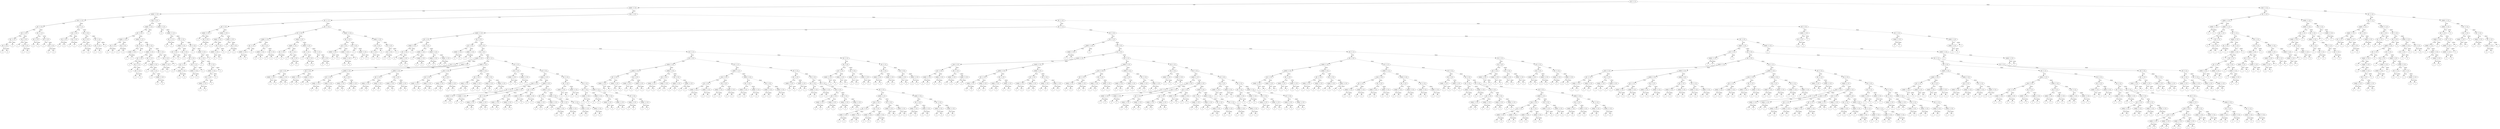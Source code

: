 digraph {
0 [label="dx' <= 1.5"];
1 [label="seedx' <= 3.5"];
2 [label="seedx' <= 0.5"];
3 [label="turn' <= 0.5"];
4 [label="dx' <= 0.5"];
5 [label="dy' <= 3.5"];
6 [label="dy' <= 2.0"];
7 [label="dy' <= 0.5"];
8 [label="5"];
7 -> 8 [label="True"];
9 [label="4"];
7 -> 9 [style="dashed", label="False"];
6 -> 7 [label="True"];
10 [label="5"];
6 -> 10 [style="dashed", label="False"];
5 -> 6 [label="True"];
11 [label="dy' <= 4.5"];
12 [label="1"];
11 -> 12 [label="True"];
13 [label="dy' <= 5.5"];
14 [label="4"];
13 -> 14 [label="True"];
15 [label="5"];
13 -> 15 [style="dashed", label="False"];
11 -> 13 [style="dashed", label="False"];
5 -> 11 [style="dashed", label="False"];
4 -> 5 [label="True"];
16 [label="dy' <= 1.5"];
17 [label="dy' <= 0.5"];
18 [label="3"];
17 -> 18 [label="True"];
19 [label="2"];
17 -> 19 [style="dashed", label="False"];
16 -> 17 [label="True"];
20 [label="dy' <= 3.5"];
21 [label="1"];
20 -> 21 [label="True"];
22 [label="dy' <= 4.5"];
23 [label="5"];
22 -> 23 [label="True"];
24 [label="3"];
22 -> 24 [style="dashed", label="False"];
20 -> 22 [style="dashed", label="False"];
16 -> 20 [style="dashed", label="False"];
4 -> 16 [style="dashed", label="False"];
3 -> 4 [label="True"];
25 [label="dy' <= 1.5"];
26 [label="dx' <= 0.5"];
27 [label="dy' <= 0.5"];
28 [label="5"];
27 -> 28 [label="True"];
29 [label="4"];
27 -> 29 [style="dashed", label="False"];
26 -> 27 [label="True"];
30 [label="dy' <= 0.5"];
31 [label="2"];
30 -> 31 [label="True"];
32 [label="1"];
30 -> 32 [style="dashed", label="False"];
26 -> 30 [style="dashed", label="False"];
25 -> 26 [label="True"];
33 [label="dx' <= 0.5"];
34 [label="dy' <= 4.5"];
35 [label="3"];
34 -> 35 [label="True"];
36 [label="dy' <= 5.5"];
37 [label="2"];
36 -> 37 [label="True"];
38 [label="3"];
36 -> 38 [style="dashed", label="False"];
34 -> 36 [style="dashed", label="False"];
33 -> 34 [label="True"];
39 [label="dy' <= 4.5"];
40 [label="dy' <= 2.5"];
41 [label="3"];
40 -> 41 [label="True"];
42 [label="4"];
40 -> 42 [style="dashed", label="False"];
39 -> 40 [label="True"];
43 [label="3"];
39 -> 43 [style="dashed", label="False"];
33 -> 39 [style="dashed", label="False"];
25 -> 33 [style="dashed", label="False"];
3 -> 25 [style="dashed", label="False"];
2 -> 3 [label="True"];
44 [label="turn' <= 0.5"];
45 [label="seedy' <= 5.5"];
46 [label="dx' <= 0.5"];
47 [label="seedy' <= 3.5"];
48 [label="dy' <= 2.5"];
49 [label="4"];
48 -> 49 [label="True"];
50 [label="3"];
48 -> 50 [style="dashed", label="False"];
47 -> 48 [label="True"];
51 [label="dy' <= 3.5"];
52 [label="5"];
51 -> 52 [label="True"];
53 [label="4"];
51 -> 53 [style="dashed", label="False"];
47 -> 51 [style="dashed", label="False"];
46 -> 47 [label="True"];
54 [label="seedy' <= 1.5"];
55 [label="dy' <= 0.5"];
56 [label="seedy' <= 0.5"];
57 [label="1"];
56 -> 57 [label="True"];
58 [label="2"];
56 -> 58 [style="dashed", label="False"];
55 -> 56 [label="True"];
59 [label="1"];
55 -> 59 [style="dashed", label="False"];
54 -> 55 [label="True"];
60 [label="dy' <= 3.5"];
61 [label="seedy' <= 2.5"];
62 [label="dy' <= 0.5"];
63 [label="4"];
62 -> 63 [label="True"];
64 [label="dy' <= 1.5"];
65 [label="2"];
64 -> 65 [label="True"];
66 [label="dy' <= 2.5"];
67 [label="1"];
66 -> 67 [label="True"];
68 [label="2"];
66 -> 68 [style="dashed", label="False"];
64 -> 66 [style="dashed", label="False"];
62 -> 64 [style="dashed", label="False"];
61 -> 62 [label="True"];
69 [label="dy' <= 1.5"];
70 [label="4"];
69 -> 70 [label="True"];
71 [label="seedy' <= 3.5"];
72 [label="2"];
71 -> 72 [label="True"];
73 [label="dy' <= 2.5"];
74 [label="4"];
73 -> 74 [label="True"];
75 [label="seedy' <= 4.5"];
76 [label="2"];
75 -> 76 [label="True"];
77 [label="4"];
75 -> 77 [style="dashed", label="False"];
73 -> 75 [style="dashed", label="False"];
71 -> 73 [style="dashed", label="False"];
69 -> 71 [style="dashed", label="False"];
61 -> 69 [style="dashed", label="False"];
60 -> 61 [label="True"];
78 [label="dy' <= 4.5"];
79 [label="2"];
78 -> 79 [label="True"];
80 [label="dy' <= 5.5"];
81 [label="seedy' <= 4.5"];
82 [label="2"];
81 -> 82 [label="True"];
83 [label="1"];
81 -> 83 [style="dashed", label="False"];
80 -> 81 [label="True"];
84 [label="2"];
80 -> 84 [style="dashed", label="False"];
78 -> 80 [style="dashed", label="False"];
60 -> 78 [style="dashed", label="False"];
54 -> 60 [style="dashed", label="False"];
46 -> 54 [style="dashed", label="False"];
45 -> 46 [label="True"];
85 [label="1"];
45 -> 85 [style="dashed", label="False"];
44 -> 45 [label="True"];
86 [label="seedx' <= 2.5"];
87 [label="0"];
86 -> 87 [label="True"];
88 [label="seedy' <= 1.5"];
89 [label="dy' <= 1.5"];
90 [label="0"];
89 -> 90 [label="True"];
91 [label="1"];
89 -> 91 [style="dashed", label="False"];
88 -> 89 [label="True"];
92 [label="dy' <= 2.5"];
93 [label="seedy' <= 2.5"];
94 [label="dy' <= 0.5"];
95 [label="2"];
94 -> 95 [label="True"];
96 [label="0"];
94 -> 96 [style="dashed", label="False"];
93 -> 94 [label="True"];
97 [label="dy' <= 0.5"];
98 [label="4"];
97 -> 98 [label="True"];
99 [label="dx' <= 0.5"];
100 [label="dy' <= 1.5"];
101 [label="4"];
100 -> 101 [label="True"];
102 [label="seedy' <= 3.5"];
103 [label="2"];
102 -> 103 [label="True"];
104 [label="4"];
102 -> 104 [style="dashed", label="False"];
100 -> 102 [style="dashed", label="False"];
99 -> 100 [label="True"];
105 [label="dy' <= 1.5"];
106 [label="seedy' <= 3.5"];
107 [label="2"];
106 -> 107 [label="True"];
108 [label="4"];
106 -> 108 [style="dashed", label="False"];
105 -> 106 [label="True"];
109 [label="2"];
105 -> 109 [style="dashed", label="False"];
99 -> 105 [style="dashed", label="False"];
97 -> 99 [style="dashed", label="False"];
93 -> 97 [style="dashed", label="False"];
92 -> 93 [label="True"];
110 [label="dx' <= 0.5"];
111 [label="2"];
110 -> 111 [label="True"];
112 [label="seedy' <= 5.5"];
113 [label="dy' <= 3.5"];
114 [label="2"];
113 -> 114 [label="True"];
115 [label="dy' <= 5.5"];
116 [label="seedy' <= 3.5"];
117 [label="dy' <= 4.5"];
118 [label="seedy' <= 2.5"];
119 [label="2"];
118 -> 119 [label="True"];
120 [label="0"];
118 -> 120 [style="dashed", label="False"];
117 -> 118 [label="True"];
121 [label="2"];
117 -> 121 [style="dashed", label="False"];
116 -> 117 [label="True"];
122 [label="0"];
116 -> 122 [style="dashed", label="False"];
115 -> 116 [label="True"];
123 [label="2"];
115 -> 123 [style="dashed", label="False"];
113 -> 115 [style="dashed", label="False"];
112 -> 113 [label="True"];
124 [label="0"];
112 -> 124 [style="dashed", label="False"];
110 -> 112 [style="dashed", label="False"];
92 -> 110 [style="dashed", label="False"];
88 -> 92 [style="dashed", label="False"];
86 -> 88 [style="dashed", label="False"];
44 -> 86 [style="dashed", label="False"];
2 -> 44 [style="dashed", label="False"];
1 -> 2 [label="True"];
125 [label="turn' <= 0.5"];
126 [label="dy' <= 1.5"];
127 [label="dy' <= 0.5"];
128 [label="seedx' <= 5.5"];
129 [label="5"];
128 -> 129 [label="True"];
130 [label="dx' <= 0.5"];
131 [label="5"];
130 -> 131 [label="True"];
132 [label="3"];
130 -> 132 [style="dashed", label="False"];
128 -> 130 [style="dashed", label="False"];
127 -> 128 [label="True"];
133 [label="seedy' <= 3.5"];
134 [label="seedx' <= 4.5"];
135 [label="4"];
134 -> 135 [label="True"];
136 [label="dx' <= 0.5"];
137 [label="seedx' <= 5.5"];
138 [label="4"];
137 -> 138 [label="True"];
139 [label="3"];
137 -> 139 [style="dashed", label="False"];
136 -> 137 [label="True"];
140 [label="3"];
136 -> 140 [style="dashed", label="False"];
134 -> 136 [style="dashed", label="False"];
133 -> 134 [label="True"];
141 [label="seedx' <= 5.5"];
142 [label="5"];
141 -> 142 [label="True"];
143 [label="dx' <= 0.5"];
144 [label="5"];
143 -> 144 [label="True"];
145 [label="4"];
143 -> 145 [style="dashed", label="False"];
141 -> 143 [style="dashed", label="False"];
133 -> 141 [style="dashed", label="False"];
127 -> 133 [style="dashed", label="False"];
126 -> 127 [label="True"];
146 [label="dy' <= 4.5"];
147 [label="dx' <= 0.5"];
148 [label="seedy' <= 3.5"];
149 [label="dy' <= 2.5"];
150 [label="seedx' <= 4.5"];
151 [label="5"];
150 -> 151 [label="True"];
152 [label="2"];
150 -> 152 [style="dashed", label="False"];
149 -> 150 [label="True"];
153 [label="3"];
149 -> 153 [style="dashed", label="False"];
148 -> 149 [label="True"];
154 [label="dy' <= 2.5"];
155 [label="seedx' <= 5.5"];
156 [label="4"];
155 -> 156 [label="True"];
157 [label="3"];
155 -> 157 [style="dashed", label="False"];
154 -> 155 [label="True"];
158 [label="dy' <= 3.5"];
159 [label="5"];
158 -> 159 [label="True"];
160 [label="4"];
158 -> 160 [style="dashed", label="False"];
154 -> 158 [style="dashed", label="False"];
148 -> 154 [style="dashed", label="False"];
147 -> 148 [label="True"];
161 [label="seedx' <= 4.5"];
162 [label="seedy' <= 3.5"];
163 [label="dy' <= 3.5"];
164 [label="2"];
163 -> 164 [label="True"];
165 [label="4"];
163 -> 165 [style="dashed", label="False"];
162 -> 163 [label="True"];
166 [label="dy' <= 2.5"];
167 [label="4"];
166 -> 167 [label="True"];
168 [label="dy' <= 3.5"];
169 [label="3"];
168 -> 169 [label="True"];
170 [label="2"];
168 -> 170 [style="dashed", label="False"];
166 -> 168 [style="dashed", label="False"];
162 -> 166 [style="dashed", label="False"];
161 -> 162 [label="True"];
171 [label="seedy' <= 3.5"];
172 [label="dy' <= 2.5"];
173 [label="3"];
172 -> 173 [label="True"];
174 [label="dy' <= 3.5"];
175 [label="2"];
174 -> 175 [label="True"];
176 [label="3"];
174 -> 176 [style="dashed", label="False"];
172 -> 174 [style="dashed", label="False"];
171 -> 172 [label="True"];
177 [label="dy' <= 2.5"];
178 [label="2"];
177 -> 178 [label="True"];
179 [label="dy' <= 3.5"];
180 [label="3"];
179 -> 180 [label="True"];
181 [label="2"];
179 -> 181 [style="dashed", label="False"];
177 -> 179 [style="dashed", label="False"];
171 -> 177 [style="dashed", label="False"];
161 -> 171 [style="dashed", label="False"];
147 -> 161 [style="dashed", label="False"];
146 -> 147 [label="True"];
182 [label="seedx' <= 5.5"];
183 [label="dy' <= 5.5"];
184 [label="dx' <= 0.5"];
185 [label="seedy' <= 3.5"];
186 [label="3"];
185 -> 186 [label="True"];
187 [label="4"];
185 -> 187 [style="dashed", label="False"];
184 -> 185 [label="True"];
188 [label="seedy' <= 3.5"];
189 [label="seedx' <= 4.5"];
190 [label="5"];
189 -> 190 [label="True"];
191 [label="4"];
189 -> 191 [style="dashed", label="False"];
188 -> 189 [label="True"];
192 [label="3"];
188 -> 192 [style="dashed", label="False"];
184 -> 188 [style="dashed", label="False"];
183 -> 184 [label="True"];
193 [label="dx' <= 0.5"];
194 [label="5"];
193 -> 194 [label="True"];
195 [label="seedx' <= 4.5"];
196 [label="5"];
195 -> 196 [label="True"];
197 [label="3"];
195 -> 197 [style="dashed", label="False"];
193 -> 195 [style="dashed", label="False"];
183 -> 193 [style="dashed", label="False"];
182 -> 183 [label="True"];
198 [label="seedy' <= 3.5"];
199 [label="dx' <= 0.5"];
200 [label="dy' <= 5.5"];
201 [label="3"];
200 -> 201 [label="True"];
202 [label="4"];
200 -> 202 [style="dashed", label="False"];
199 -> 200 [label="True"];
203 [label="4"];
199 -> 203 [style="dashed", label="False"];
198 -> 199 [label="True"];
204 [label="dx' <= 0.5"];
205 [label="dy' <= 5.5"];
206 [label="4"];
205 -> 206 [label="True"];
207 [label="3"];
205 -> 207 [style="dashed", label="False"];
204 -> 205 [label="True"];
208 [label="3"];
204 -> 208 [style="dashed", label="False"];
198 -> 204 [style="dashed", label="False"];
182 -> 198 [style="dashed", label="False"];
146 -> 182 [style="dashed", label="False"];
126 -> 146 [style="dashed", label="False"];
125 -> 126 [label="True"];
209 [label="dy' <= 4.5"];
210 [label="dy' <= 1.5"];
211 [label="seedx' <= 5.5"];
212 [label="dy' <= 0.5"];
213 [label="seedy' <= 3.5"];
214 [label="dx' <= 0.5"];
215 [label="4"];
214 -> 215 [label="True"];
216 [label="seedx' <= 4.5"];
217 [label="4"];
216 -> 217 [label="True"];
218 [label="2"];
216 -> 218 [style="dashed", label="False"];
214 -> 216 [style="dashed", label="False"];
213 -> 214 [label="True"];
219 [label="5"];
213 -> 219 [style="dashed", label="False"];
212 -> 213 [label="True"];
220 [label="dx' <= 0.5"];
221 [label="seedx' <= 4.5"];
222 [label="4"];
221 -> 222 [label="True"];
223 [label="seedy' <= 3.5"];
224 [label="2"];
223 -> 224 [label="True"];
225 [label="4"];
223 -> 225 [style="dashed", label="False"];
221 -> 223 [style="dashed", label="False"];
220 -> 221 [label="True"];
226 [label="seedx' <= 4.5"];
227 [label="seedy' <= 3.5"];
228 [label="2"];
227 -> 228 [label="True"];
229 [label="4"];
227 -> 229 [style="dashed", label="False"];
226 -> 227 [label="True"];
230 [label="seedy' <= 3.5"];
231 [label="3"];
230 -> 231 [label="True"];
232 [label="2"];
230 -> 232 [style="dashed", label="False"];
226 -> 230 [style="dashed", label="False"];
220 -> 226 [style="dashed", label="False"];
212 -> 220 [style="dashed", label="False"];
211 -> 212 [label="True"];
233 [label="dx' <= 0.5"];
234 [label="dy' <= 0.5"];
235 [label="seedy' <= 3.5"];
236 [label="3"];
235 -> 236 [label="True"];
237 [label="5"];
235 -> 237 [style="dashed", label="False"];
234 -> 235 [label="True"];
238 [label="seedy' <= 3.5"];
239 [label="2"];
238 -> 239 [label="True"];
240 [label="3"];
238 -> 240 [style="dashed", label="False"];
234 -> 238 [style="dashed", label="False"];
233 -> 234 [label="True"];
241 [label="dx <= 0.5"];
242 [label="dy <= 0.5"];
243 [label="seedx <= 2.0"];
244 [label="turn <= 0.5"];
245 [label="dy' <= 0.5"];
246 [label="seedy' <= 3.5"];
247 [label="2"];
246 -> 247 [label="True"];
248 [label="3"];
246 -> 248 [style="dashed", label="False"];
245 -> 246 [label="True"];
249 [label="seedy' <= 3.5"];
250 [label="3"];
249 -> 250 [label="True"];
251 [label="2"];
249 -> 251 [style="dashed", label="False"];
245 -> 249 [style="dashed", label="False"];
244 -> 245 [label="True"];
252 [label="dy' <= 0.5"];
253 [label="seedy' <= 3.5"];
254 [label="2"];
253 -> 254 [label="True"];
255 [label="3"];
253 -> 255 [style="dashed", label="False"];
252 -> 253 [label="True"];
256 [label="seedy' <= 3.5"];
257 [label="3"];
256 -> 257 [label="True"];
258 [label="2"];
256 -> 258 [style="dashed", label="False"];
252 -> 256 [style="dashed", label="False"];
244 -> 252 [style="dashed", label="False"];
243 -> 244 [label="True"];
259 [label="seedx <= 5.5"];
260 [label="seedy <= 3.5"];
261 [label="dy' <= 0.5"];
262 [label="seedy' <= 3.5"];
263 [label="2"];
262 -> 263 [label="True"];
264 [label="3"];
262 -> 264 [style="dashed", label="False"];
261 -> 262 [label="True"];
265 [label="seedy' <= 3.5"];
266 [label="3"];
265 -> 266 [label="True"];
267 [label="2"];
265 -> 267 [style="dashed", label="False"];
261 -> 265 [style="dashed", label="False"];
260 -> 261 [label="True"];
268 [label="dy' <= 0.5"];
269 [label="seedy' <= 3.5"];
270 [label="2"];
269 -> 270 [label="True"];
271 [label="3"];
269 -> 271 [style="dashed", label="False"];
268 -> 269 [label="True"];
272 [label="seedy' <= 3.5"];
273 [label="3"];
272 -> 273 [label="True"];
274 [label="2"];
272 -> 274 [style="dashed", label="False"];
268 -> 272 [style="dashed", label="False"];
260 -> 268 [style="dashed", label="False"];
259 -> 260 [label="True"];
275 [label="seedy <= 3.5"];
276 [label="dy' <= 0.5"];
277 [label="seedy' <= 3.5"];
278 [label="2"];
277 -> 278 [label="True"];
279 [label="3"];
277 -> 279 [style="dashed", label="False"];
276 -> 277 [label="True"];
280 [label="seedy' <= 3.5"];
281 [label="3"];
280 -> 281 [label="True"];
282 [label="2"];
280 -> 282 [style="dashed", label="False"];
276 -> 280 [style="dashed", label="False"];
275 -> 276 [label="True"];
283 [label="dy' <= 0.5"];
284 [label="seedy' <= 3.5"];
285 [label="2"];
284 -> 285 [label="True"];
286 [label="3"];
284 -> 286 [style="dashed", label="False"];
283 -> 284 [label="True"];
287 [label="seedy' <= 3.5"];
288 [label="3"];
287 -> 288 [label="True"];
289 [label="2"];
287 -> 289 [style="dashed", label="False"];
283 -> 287 [style="dashed", label="False"];
275 -> 283 [style="dashed", label="False"];
259 -> 275 [style="dashed", label="False"];
243 -> 259 [style="dashed", label="False"];
242 -> 243 [label="True"];
290 [label="dy <= 1.5"];
291 [label="seedx <= 2.0"];
292 [label="turn <= 0.5"];
293 [label="dy' <= 0.5"];
294 [label="seedy' <= 3.5"];
295 [label="2"];
294 -> 295 [label="True"];
296 [label="3"];
294 -> 296 [style="dashed", label="False"];
293 -> 294 [label="True"];
297 [label="seedy' <= 3.5"];
298 [label="3"];
297 -> 298 [label="True"];
299 [label="2"];
297 -> 299 [style="dashed", label="False"];
293 -> 297 [style="dashed", label="False"];
292 -> 293 [label="True"];
300 [label="dy' <= 0.5"];
301 [label="seedy' <= 3.5"];
302 [label="2"];
301 -> 302 [label="True"];
303 [label="3"];
301 -> 303 [style="dashed", label="False"];
300 -> 301 [label="True"];
304 [label="seedy' <= 3.5"];
305 [label="3"];
304 -> 305 [label="True"];
306 [label="2"];
304 -> 306 [style="dashed", label="False"];
300 -> 304 [style="dashed", label="False"];
292 -> 300 [style="dashed", label="False"];
291 -> 292 [label="True"];
307 [label="seedx <= 5.5"];
308 [label="dy' <= 0.5"];
309 [label="seedy' <= 3.5"];
310 [label="2"];
309 -> 310 [label="True"];
311 [label="3"];
309 -> 311 [style="dashed", label="False"];
308 -> 309 [label="True"];
312 [label="seedy' <= 3.5"];
313 [label="3"];
312 -> 313 [label="True"];
314 [label="2"];
312 -> 314 [style="dashed", label="False"];
308 -> 312 [style="dashed", label="False"];
307 -> 308 [label="True"];
315 [label="dy' <= 0.5"];
316 [label="seedy' <= 3.5"];
317 [label="2"];
316 -> 317 [label="True"];
318 [label="3"];
316 -> 318 [style="dashed", label="False"];
315 -> 316 [label="True"];
319 [label="seedy' <= 3.5"];
320 [label="3"];
319 -> 320 [label="True"];
321 [label="2"];
319 -> 321 [style="dashed", label="False"];
315 -> 319 [style="dashed", label="False"];
307 -> 315 [style="dashed", label="False"];
291 -> 307 [style="dashed", label="False"];
290 -> 291 [label="True"];
322 [label="dy <= 2.5"];
323 [label="dy' <= 0.5"];
324 [label="seedy' <= 3.5"];
325 [label="2"];
324 -> 325 [label="True"];
326 [label="3"];
324 -> 326 [style="dashed", label="False"];
323 -> 324 [label="True"];
327 [label="seedy' <= 3.5"];
328 [label="3"];
327 -> 328 [label="True"];
329 [label="2"];
327 -> 329 [style="dashed", label="False"];
323 -> 327 [style="dashed", label="False"];
322 -> 323 [label="True"];
330 [label="dy <= 3.5"];
331 [label="seedx <= 1.0"];
332 [label="start <= 0.5"];
333 [label="dy' <= 0.5"];
334 [label="seedy' <= 3.5"];
335 [label="2"];
334 -> 335 [label="True"];
336 [label="3"];
334 -> 336 [style="dashed", label="False"];
333 -> 334 [label="True"];
337 [label="seedy' <= 3.5"];
338 [label="3"];
337 -> 338 [label="True"];
339 [label="2"];
337 -> 339 [style="dashed", label="False"];
333 -> 337 [style="dashed", label="False"];
332 -> 333 [label="True"];
340 [label="turn <= 0.5"];
341 [label="dy' <= 0.5"];
342 [label="seedy' <= 3.5"];
343 [label="2"];
342 -> 343 [label="True"];
344 [label="3"];
342 -> 344 [style="dashed", label="False"];
341 -> 342 [label="True"];
345 [label="seedy' <= 3.5"];
346 [label="3"];
345 -> 346 [label="True"];
347 [label="2"];
345 -> 347 [style="dashed", label="False"];
341 -> 345 [style="dashed", label="False"];
340 -> 341 [label="True"];
348 [label="dy' <= 0.5"];
349 [label="seedy' <= 3.5"];
350 [label="2"];
349 -> 350 [label="True"];
351 [label="3"];
349 -> 351 [style="dashed", label="False"];
348 -> 349 [label="True"];
352 [label="seedy' <= 3.5"];
353 [label="3"];
352 -> 353 [label="True"];
354 [label="2"];
352 -> 354 [style="dashed", label="False"];
348 -> 352 [style="dashed", label="False"];
340 -> 348 [style="dashed", label="False"];
332 -> 340 [style="dashed", label="False"];
331 -> 332 [label="True"];
355 [label="seedx <= 3.5"];
356 [label="dy' <= 0.5"];
357 [label="seedy' <= 3.5"];
358 [label="2"];
357 -> 358 [label="True"];
359 [label="3"];
357 -> 359 [style="dashed", label="False"];
356 -> 357 [label="True"];
360 [label="seedy' <= 3.5"];
361 [label="3"];
360 -> 361 [label="True"];
362 [label="2"];
360 -> 362 [style="dashed", label="False"];
356 -> 360 [style="dashed", label="False"];
355 -> 356 [label="True"];
363 [label="seedx <= 4.5"];
364 [label="dy' <= 0.5"];
365 [label="seedy' <= 3.5"];
366 [label="2"];
365 -> 366 [label="True"];
367 [label="3"];
365 -> 367 [style="dashed", label="False"];
364 -> 365 [label="True"];
368 [label="seedy' <= 3.5"];
369 [label="3"];
368 -> 369 [label="True"];
370 [label="2"];
368 -> 370 [style="dashed", label="False"];
364 -> 368 [style="dashed", label="False"];
363 -> 364 [label="True"];
371 [label="seedx <= 5.5"];
372 [label="dy' <= 0.5"];
373 [label="seedy' <= 3.5"];
374 [label="2"];
373 -> 374 [label="True"];
375 [label="3"];
373 -> 375 [style="dashed", label="False"];
372 -> 373 [label="True"];
376 [label="seedy' <= 3.5"];
377 [label="3"];
376 -> 377 [label="True"];
378 [label="2"];
376 -> 378 [style="dashed", label="False"];
372 -> 376 [style="dashed", label="False"];
371 -> 372 [label="True"];
379 [label="dy' <= 0.5"];
380 [label="seedy' <= 3.5"];
381 [label="2"];
380 -> 381 [label="True"];
382 [label="3"];
380 -> 382 [style="dashed", label="False"];
379 -> 380 [label="True"];
383 [label="seedy' <= 3.5"];
384 [label="3"];
383 -> 384 [label="True"];
385 [label="2"];
383 -> 385 [style="dashed", label="False"];
379 -> 383 [style="dashed", label="False"];
371 -> 379 [style="dashed", label="False"];
363 -> 371 [style="dashed", label="False"];
355 -> 363 [style="dashed", label="False"];
331 -> 355 [style="dashed", label="False"];
330 -> 331 [label="True"];
386 [label="dy <= 4.5"];
387 [label="dy' <= 0.5"];
388 [label="seedy' <= 3.5"];
389 [label="2"];
388 -> 389 [label="True"];
390 [label="3"];
388 -> 390 [style="dashed", label="False"];
387 -> 388 [label="True"];
391 [label="seedy' <= 3.5"];
392 [label="3"];
391 -> 392 [label="True"];
393 [label="2"];
391 -> 393 [style="dashed", label="False"];
387 -> 391 [style="dashed", label="False"];
386 -> 387 [label="True"];
394 [label="dy <= 5.5"];
395 [label="dy' <= 0.5"];
396 [label="seedy' <= 3.5"];
397 [label="2"];
396 -> 397 [label="True"];
398 [label="3"];
396 -> 398 [style="dashed", label="False"];
395 -> 396 [label="True"];
399 [label="seedy' <= 3.5"];
400 [label="3"];
399 -> 400 [label="True"];
401 [label="2"];
399 -> 401 [style="dashed", label="False"];
395 -> 399 [style="dashed", label="False"];
394 -> 395 [label="True"];
402 [label="seedx <= 2.0"];
403 [label="dy' <= 0.5"];
404 [label="seedy' <= 3.5"];
405 [label="2"];
404 -> 405 [label="True"];
406 [label="3"];
404 -> 406 [style="dashed", label="False"];
403 -> 404 [label="True"];
407 [label="seedy' <= 3.5"];
408 [label="3"];
407 -> 408 [label="True"];
409 [label="2"];
407 -> 409 [style="dashed", label="False"];
403 -> 407 [style="dashed", label="False"];
402 -> 403 [label="True"];
410 [label="dy' <= 0.5"];
411 [label="seedy' <= 3.5"];
412 [label="2"];
411 -> 412 [label="True"];
413 [label="3"];
411 -> 413 [style="dashed", label="False"];
410 -> 411 [label="True"];
414 [label="seedy' <= 3.5"];
415 [label="3"];
414 -> 415 [label="True"];
416 [label="2"];
414 -> 416 [style="dashed", label="False"];
410 -> 414 [style="dashed", label="False"];
402 -> 410 [style="dashed", label="False"];
394 -> 402 [style="dashed", label="False"];
386 -> 394 [style="dashed", label="False"];
330 -> 386 [style="dashed", label="False"];
322 -> 330 [style="dashed", label="False"];
290 -> 322 [style="dashed", label="False"];
242 -> 290 [style="dashed", label="False"];
241 -> 242 [label="True"];
417 [label="dx <= 1.5"];
418 [label="dy <= 0.5"];
419 [label="seedx <= 4.5"];
420 [label="seedy <= 3.5"];
421 [label="dy' <= 0.5"];
422 [label="seedy' <= 3.5"];
423 [label="2"];
422 -> 423 [label="True"];
424 [label="3"];
422 -> 424 [style="dashed", label="False"];
421 -> 422 [label="True"];
425 [label="seedy' <= 3.5"];
426 [label="3"];
425 -> 426 [label="True"];
427 [label="2"];
425 -> 427 [style="dashed", label="False"];
421 -> 425 [style="dashed", label="False"];
420 -> 421 [label="True"];
428 [label="dy' <= 0.5"];
429 [label="seedy' <= 3.5"];
430 [label="2"];
429 -> 430 [label="True"];
431 [label="3"];
429 -> 431 [style="dashed", label="False"];
428 -> 429 [label="True"];
432 [label="seedy' <= 3.5"];
433 [label="3"];
432 -> 433 [label="True"];
434 [label="2"];
432 -> 434 [style="dashed", label="False"];
428 -> 432 [style="dashed", label="False"];
420 -> 428 [style="dashed", label="False"];
419 -> 420 [label="True"];
435 [label="seedy <= 3.5"];
436 [label="dy' <= 0.5"];
437 [label="seedy' <= 3.5"];
438 [label="2"];
437 -> 438 [label="True"];
439 [label="3"];
437 -> 439 [style="dashed", label="False"];
436 -> 437 [label="True"];
440 [label="seedy' <= 3.5"];
441 [label="3"];
440 -> 441 [label="True"];
442 [label="2"];
440 -> 442 [style="dashed", label="False"];
436 -> 440 [style="dashed", label="False"];
435 -> 436 [label="True"];
443 [label="dy' <= 0.5"];
444 [label="seedy' <= 3.5"];
445 [label="2"];
444 -> 445 [label="True"];
446 [label="3"];
444 -> 446 [style="dashed", label="False"];
443 -> 444 [label="True"];
447 [label="seedy' <= 3.5"];
448 [label="3"];
447 -> 448 [label="True"];
449 [label="2"];
447 -> 449 [style="dashed", label="False"];
443 -> 447 [style="dashed", label="False"];
435 -> 443 [style="dashed", label="False"];
419 -> 435 [style="dashed", label="False"];
418 -> 419 [label="True"];
450 [label="dy <= 1.5"];
451 [label="seedx <= 1.5"];
452 [label="turn <= 0.5"];
453 [label="dy' <= 0.5"];
454 [label="seedy' <= 3.5"];
455 [label="2"];
454 -> 455 [label="True"];
456 [label="3"];
454 -> 456 [style="dashed", label="False"];
453 -> 454 [label="True"];
457 [label="seedy' <= 3.5"];
458 [label="3"];
457 -> 458 [label="True"];
459 [label="2"];
457 -> 459 [style="dashed", label="False"];
453 -> 457 [style="dashed", label="False"];
452 -> 453 [label="True"];
460 [label="dy' <= 0.5"];
461 [label="seedy' <= 3.5"];
462 [label="2"];
461 -> 462 [label="True"];
463 [label="3"];
461 -> 463 [style="dashed", label="False"];
460 -> 461 [label="True"];
464 [label="seedy' <= 3.5"];
465 [label="3"];
464 -> 465 [label="True"];
466 [label="2"];
464 -> 466 [style="dashed", label="False"];
460 -> 464 [style="dashed", label="False"];
452 -> 460 [style="dashed", label="False"];
451 -> 452 [label="True"];
467 [label="seedx <= 4.5"];
468 [label="dy' <= 0.5"];
469 [label="seedy' <= 3.5"];
470 [label="2"];
469 -> 470 [label="True"];
471 [label="3"];
469 -> 471 [style="dashed", label="False"];
468 -> 469 [label="True"];
472 [label="seedy' <= 3.5"];
473 [label="3"];
472 -> 473 [label="True"];
474 [label="2"];
472 -> 474 [style="dashed", label="False"];
468 -> 472 [style="dashed", label="False"];
467 -> 468 [label="True"];
475 [label="dy' <= 0.5"];
476 [label="seedy' <= 3.5"];
477 [label="2"];
476 -> 477 [label="True"];
478 [label="3"];
476 -> 478 [style="dashed", label="False"];
475 -> 476 [label="True"];
479 [label="seedy' <= 3.5"];
480 [label="3"];
479 -> 480 [label="True"];
481 [label="2"];
479 -> 481 [style="dashed", label="False"];
475 -> 479 [style="dashed", label="False"];
467 -> 475 [style="dashed", label="False"];
451 -> 467 [style="dashed", label="False"];
450 -> 451 [label="True"];
482 [label="dy <= 2.5"];
483 [label="dy' <= 0.5"];
484 [label="seedy' <= 3.5"];
485 [label="2"];
484 -> 485 [label="True"];
486 [label="3"];
484 -> 486 [style="dashed", label="False"];
483 -> 484 [label="True"];
487 [label="seedy' <= 3.5"];
488 [label="3"];
487 -> 488 [label="True"];
489 [label="2"];
487 -> 489 [style="dashed", label="False"];
483 -> 487 [style="dashed", label="False"];
482 -> 483 [label="True"];
490 [label="dy <= 3.5"];
491 [label="dy' <= 0.5"];
492 [label="seedy' <= 3.5"];
493 [label="2"];
492 -> 493 [label="True"];
494 [label="3"];
492 -> 494 [style="dashed", label="False"];
491 -> 492 [label="True"];
495 [label="seedy' <= 3.5"];
496 [label="3"];
495 -> 496 [label="True"];
497 [label="2"];
495 -> 497 [style="dashed", label="False"];
491 -> 495 [style="dashed", label="False"];
490 -> 491 [label="True"];
498 [label="dy <= 4.5"];
499 [label="turn <= 0.5"];
500 [label="dy' <= 0.5"];
501 [label="seedy' <= 3.5"];
502 [label="2"];
501 -> 502 [label="True"];
503 [label="3"];
501 -> 503 [style="dashed", label="False"];
500 -> 501 [label="True"];
504 [label="seedy' <= 3.5"];
505 [label="3"];
504 -> 505 [label="True"];
506 [label="2"];
504 -> 506 [style="dashed", label="False"];
500 -> 504 [style="dashed", label="False"];
499 -> 500 [label="True"];
507 [label="dy' <= 0.5"];
508 [label="seedy' <= 3.5"];
509 [label="2"];
508 -> 509 [label="True"];
510 [label="3"];
508 -> 510 [style="dashed", label="False"];
507 -> 508 [label="True"];
511 [label="seedy' <= 3.5"];
512 [label="3"];
511 -> 512 [label="True"];
513 [label="2"];
511 -> 513 [style="dashed", label="False"];
507 -> 511 [style="dashed", label="False"];
499 -> 507 [style="dashed", label="False"];
498 -> 499 [label="True"];
514 [label="dy <= 5.5"];
515 [label="seedx <= 1.5"];
516 [label="turn <= 0.5"];
517 [label="dy' <= 0.5"];
518 [label="seedy' <= 3.5"];
519 [label="2"];
518 -> 519 [label="True"];
520 [label="3"];
518 -> 520 [style="dashed", label="False"];
517 -> 518 [label="True"];
521 [label="seedy' <= 3.5"];
522 [label="3"];
521 -> 522 [label="True"];
523 [label="2"];
521 -> 523 [style="dashed", label="False"];
517 -> 521 [style="dashed", label="False"];
516 -> 517 [label="True"];
524 [label="dy' <= 0.5"];
525 [label="seedy' <= 3.5"];
526 [label="2"];
525 -> 526 [label="True"];
527 [label="3"];
525 -> 527 [style="dashed", label="False"];
524 -> 525 [label="True"];
528 [label="seedy' <= 3.5"];
529 [label="3"];
528 -> 529 [label="True"];
530 [label="2"];
528 -> 530 [style="dashed", label="False"];
524 -> 528 [style="dashed", label="False"];
516 -> 524 [style="dashed", label="False"];
515 -> 516 [label="True"];
531 [label="dy' <= 0.5"];
532 [label="seedy' <= 3.5"];
533 [label="2"];
532 -> 533 [label="True"];
534 [label="3"];
532 -> 534 [style="dashed", label="False"];
531 -> 532 [label="True"];
535 [label="seedy' <= 3.5"];
536 [label="3"];
535 -> 536 [label="True"];
537 [label="2"];
535 -> 537 [style="dashed", label="False"];
531 -> 535 [style="dashed", label="False"];
515 -> 531 [style="dashed", label="False"];
514 -> 515 [label="True"];
538 [label="seedy <= 3.5"];
539 [label="dy' <= 0.5"];
540 [label="seedy' <= 3.5"];
541 [label="2"];
540 -> 541 [label="True"];
542 [label="3"];
540 -> 542 [style="dashed", label="False"];
539 -> 540 [label="True"];
543 [label="seedy' <= 3.5"];
544 [label="3"];
543 -> 544 [label="True"];
545 [label="2"];
543 -> 545 [style="dashed", label="False"];
539 -> 543 [style="dashed", label="False"];
538 -> 539 [label="True"];
546 [label="dy' <= 0.5"];
547 [label="seedy' <= 3.5"];
548 [label="2"];
547 -> 548 [label="True"];
549 [label="3"];
547 -> 549 [style="dashed", label="False"];
546 -> 547 [label="True"];
550 [label="seedy' <= 3.5"];
551 [label="3"];
550 -> 551 [label="True"];
552 [label="2"];
550 -> 552 [style="dashed", label="False"];
546 -> 550 [style="dashed", label="False"];
538 -> 546 [style="dashed", label="False"];
514 -> 538 [style="dashed", label="False"];
498 -> 514 [style="dashed", label="False"];
490 -> 498 [style="dashed", label="False"];
482 -> 490 [style="dashed", label="False"];
450 -> 482 [style="dashed", label="False"];
418 -> 450 [style="dashed", label="False"];
417 -> 418 [label="True"];
553 [label="dx <= 2.5"];
554 [label="dy <= 4.0"];
555 [label="dy' <= 0.5"];
556 [label="seedy' <= 3.5"];
557 [label="2"];
556 -> 557 [label="True"];
558 [label="3"];
556 -> 558 [style="dashed", label="False"];
555 -> 556 [label="True"];
559 [label="seedy' <= 3.5"];
560 [label="3"];
559 -> 560 [label="True"];
561 [label="2"];
559 -> 561 [style="dashed", label="False"];
555 -> 559 [style="dashed", label="False"];
554 -> 555 [label="True"];
562 [label="dy' <= 0.5"];
563 [label="seedy' <= 3.5"];
564 [label="2"];
563 -> 564 [label="True"];
565 [label="3"];
563 -> 565 [style="dashed", label="False"];
562 -> 563 [label="True"];
566 [label="seedy' <= 3.5"];
567 [label="3"];
566 -> 567 [label="True"];
568 [label="2"];
566 -> 568 [style="dashed", label="False"];
562 -> 566 [style="dashed", label="False"];
554 -> 562 [style="dashed", label="False"];
553 -> 554 [label="True"];
569 [label="dy <= 2.5"];
570 [label="dy' <= 0.5"];
571 [label="seedy' <= 3.5"];
572 [label="2"];
571 -> 572 [label="True"];
573 [label="3"];
571 -> 573 [style="dashed", label="False"];
570 -> 571 [label="True"];
574 [label="seedy' <= 3.5"];
575 [label="3"];
574 -> 575 [label="True"];
576 [label="2"];
574 -> 576 [style="dashed", label="False"];
570 -> 574 [style="dashed", label="False"];
569 -> 570 [label="True"];
577 [label="dy' <= 0.5"];
578 [label="seedy' <= 3.5"];
579 [label="2"];
578 -> 579 [label="True"];
580 [label="3"];
578 -> 580 [style="dashed", label="False"];
577 -> 578 [label="True"];
581 [label="seedy' <= 3.5"];
582 [label="3"];
581 -> 582 [label="True"];
583 [label="2"];
581 -> 583 [style="dashed", label="False"];
577 -> 581 [style="dashed", label="False"];
569 -> 577 [style="dashed", label="False"];
553 -> 569 [style="dashed", label="False"];
417 -> 553 [style="dashed", label="False"];
241 -> 417 [style="dashed", label="False"];
233 -> 241 [style="dashed", label="False"];
211 -> 233 [style="dashed", label="False"];
210 -> 211 [label="True"];
584 [label="dx' <= 0.5"];
585 [label="dy' <= 2.5"];
586 [label="seedx' <= 4.5"];
587 [label="seedy' <= 3.5"];
588 [label="2"];
587 -> 588 [label="True"];
589 [label="4"];
587 -> 589 [style="dashed", label="False"];
586 -> 587 [label="True"];
590 [label="2"];
586 -> 590 [style="dashed", label="False"];
585 -> 586 [label="True"];
591 [label="dx <= 0.5"];
592 [label="dy <= 0.5"];
593 [label="seedx <= 2.0"];
594 [label="turn <= 0.5"];
595 [label="dy' <= 3.5"];
596 [label="seedy' <= 3.5"];
597 [label="2"];
596 -> 597 [label="True"];
598 [label="3"];
596 -> 598 [style="dashed", label="False"];
595 -> 596 [label="True"];
599 [label="seedy' <= 3.5"];
600 [label="3"];
599 -> 600 [label="True"];
601 [label="2"];
599 -> 601 [style="dashed", label="False"];
595 -> 599 [style="dashed", label="False"];
594 -> 595 [label="True"];
602 [label="dy' <= 3.5"];
603 [label="seedy' <= 3.5"];
604 [label="2"];
603 -> 604 [label="True"];
605 [label="3"];
603 -> 605 [style="dashed", label="False"];
602 -> 603 [label="True"];
606 [label="seedy' <= 3.5"];
607 [label="3"];
606 -> 607 [label="True"];
608 [label="2"];
606 -> 608 [style="dashed", label="False"];
602 -> 606 [style="dashed", label="False"];
594 -> 602 [style="dashed", label="False"];
593 -> 594 [label="True"];
609 [label="seedx <= 5.5"];
610 [label="seedy <= 3.5"];
611 [label="dy' <= 3.5"];
612 [label="seedy' <= 3.5"];
613 [label="2"];
612 -> 613 [label="True"];
614 [label="3"];
612 -> 614 [style="dashed", label="False"];
611 -> 612 [label="True"];
615 [label="seedy' <= 3.5"];
616 [label="3"];
615 -> 616 [label="True"];
617 [label="2"];
615 -> 617 [style="dashed", label="False"];
611 -> 615 [style="dashed", label="False"];
610 -> 611 [label="True"];
618 [label="dy' <= 3.5"];
619 [label="seedy' <= 3.5"];
620 [label="2"];
619 -> 620 [label="True"];
621 [label="3"];
619 -> 621 [style="dashed", label="False"];
618 -> 619 [label="True"];
622 [label="seedy' <= 3.5"];
623 [label="3"];
622 -> 623 [label="True"];
624 [label="2"];
622 -> 624 [style="dashed", label="False"];
618 -> 622 [style="dashed", label="False"];
610 -> 618 [style="dashed", label="False"];
609 -> 610 [label="True"];
625 [label="seedy <= 3.5"];
626 [label="dy' <= 3.5"];
627 [label="seedy' <= 3.5"];
628 [label="2"];
627 -> 628 [label="True"];
629 [label="3"];
627 -> 629 [style="dashed", label="False"];
626 -> 627 [label="True"];
630 [label="seedy' <= 3.5"];
631 [label="3"];
630 -> 631 [label="True"];
632 [label="2"];
630 -> 632 [style="dashed", label="False"];
626 -> 630 [style="dashed", label="False"];
625 -> 626 [label="True"];
633 [label="dy' <= 3.5"];
634 [label="seedy' <= 3.5"];
635 [label="2"];
634 -> 635 [label="True"];
636 [label="3"];
634 -> 636 [style="dashed", label="False"];
633 -> 634 [label="True"];
637 [label="seedy' <= 3.5"];
638 [label="3"];
637 -> 638 [label="True"];
639 [label="2"];
637 -> 639 [style="dashed", label="False"];
633 -> 637 [style="dashed", label="False"];
625 -> 633 [style="dashed", label="False"];
609 -> 625 [style="dashed", label="False"];
593 -> 609 [style="dashed", label="False"];
592 -> 593 [label="True"];
640 [label="dy <= 1.5"];
641 [label="seedx <= 2.0"];
642 [label="turn <= 0.5"];
643 [label="dy' <= 3.5"];
644 [label="seedy' <= 3.5"];
645 [label="2"];
644 -> 645 [label="True"];
646 [label="3"];
644 -> 646 [style="dashed", label="False"];
643 -> 644 [label="True"];
647 [label="seedy' <= 3.5"];
648 [label="3"];
647 -> 648 [label="True"];
649 [label="2"];
647 -> 649 [style="dashed", label="False"];
643 -> 647 [style="dashed", label="False"];
642 -> 643 [label="True"];
650 [label="dy' <= 3.5"];
651 [label="seedy' <= 3.5"];
652 [label="2"];
651 -> 652 [label="True"];
653 [label="3"];
651 -> 653 [style="dashed", label="False"];
650 -> 651 [label="True"];
654 [label="seedy' <= 3.5"];
655 [label="3"];
654 -> 655 [label="True"];
656 [label="2"];
654 -> 656 [style="dashed", label="False"];
650 -> 654 [style="dashed", label="False"];
642 -> 650 [style="dashed", label="False"];
641 -> 642 [label="True"];
657 [label="seedx <= 5.5"];
658 [label="dy' <= 3.5"];
659 [label="seedy' <= 3.5"];
660 [label="2"];
659 -> 660 [label="True"];
661 [label="3"];
659 -> 661 [style="dashed", label="False"];
658 -> 659 [label="True"];
662 [label="seedy' <= 3.5"];
663 [label="3"];
662 -> 663 [label="True"];
664 [label="2"];
662 -> 664 [style="dashed", label="False"];
658 -> 662 [style="dashed", label="False"];
657 -> 658 [label="True"];
665 [label="dy' <= 3.5"];
666 [label="seedy' <= 3.5"];
667 [label="2"];
666 -> 667 [label="True"];
668 [label="3"];
666 -> 668 [style="dashed", label="False"];
665 -> 666 [label="True"];
669 [label="seedy' <= 3.5"];
670 [label="3"];
669 -> 670 [label="True"];
671 [label="2"];
669 -> 671 [style="dashed", label="False"];
665 -> 669 [style="dashed", label="False"];
657 -> 665 [style="dashed", label="False"];
641 -> 657 [style="dashed", label="False"];
640 -> 641 [label="True"];
672 [label="dy <= 2.5"];
673 [label="dy' <= 3.5"];
674 [label="seedy' <= 3.5"];
675 [label="2"];
674 -> 675 [label="True"];
676 [label="3"];
674 -> 676 [style="dashed", label="False"];
673 -> 674 [label="True"];
677 [label="seedy' <= 3.5"];
678 [label="3"];
677 -> 678 [label="True"];
679 [label="2"];
677 -> 679 [style="dashed", label="False"];
673 -> 677 [style="dashed", label="False"];
672 -> 673 [label="True"];
680 [label="dy <= 3.5"];
681 [label="seedx <= 1.0"];
682 [label="start <= 0.5"];
683 [label="dy' <= 3.5"];
684 [label="seedy' <= 3.5"];
685 [label="2"];
684 -> 685 [label="True"];
686 [label="3"];
684 -> 686 [style="dashed", label="False"];
683 -> 684 [label="True"];
687 [label="seedy' <= 3.5"];
688 [label="3"];
687 -> 688 [label="True"];
689 [label="2"];
687 -> 689 [style="dashed", label="False"];
683 -> 687 [style="dashed", label="False"];
682 -> 683 [label="True"];
690 [label="turn <= 0.5"];
691 [label="dy' <= 3.5"];
692 [label="seedy' <= 3.5"];
693 [label="2"];
692 -> 693 [label="True"];
694 [label="3"];
692 -> 694 [style="dashed", label="False"];
691 -> 692 [label="True"];
695 [label="seedy' <= 3.5"];
696 [label="3"];
695 -> 696 [label="True"];
697 [label="2"];
695 -> 697 [style="dashed", label="False"];
691 -> 695 [style="dashed", label="False"];
690 -> 691 [label="True"];
698 [label="dy' <= 3.5"];
699 [label="seedy' <= 3.5"];
700 [label="2"];
699 -> 700 [label="True"];
701 [label="3"];
699 -> 701 [style="dashed", label="False"];
698 -> 699 [label="True"];
702 [label="seedy' <= 3.5"];
703 [label="3"];
702 -> 703 [label="True"];
704 [label="2"];
702 -> 704 [style="dashed", label="False"];
698 -> 702 [style="dashed", label="False"];
690 -> 698 [style="dashed", label="False"];
682 -> 690 [style="dashed", label="False"];
681 -> 682 [label="True"];
705 [label="seedx <= 3.5"];
706 [label="dy' <= 3.5"];
707 [label="seedy' <= 3.5"];
708 [label="2"];
707 -> 708 [label="True"];
709 [label="3"];
707 -> 709 [style="dashed", label="False"];
706 -> 707 [label="True"];
710 [label="seedy' <= 3.5"];
711 [label="3"];
710 -> 711 [label="True"];
712 [label="2"];
710 -> 712 [style="dashed", label="False"];
706 -> 710 [style="dashed", label="False"];
705 -> 706 [label="True"];
713 [label="seedx <= 4.5"];
714 [label="dy' <= 3.5"];
715 [label="seedy' <= 3.5"];
716 [label="2"];
715 -> 716 [label="True"];
717 [label="3"];
715 -> 717 [style="dashed", label="False"];
714 -> 715 [label="True"];
718 [label="seedy' <= 3.5"];
719 [label="3"];
718 -> 719 [label="True"];
720 [label="2"];
718 -> 720 [style="dashed", label="False"];
714 -> 718 [style="dashed", label="False"];
713 -> 714 [label="True"];
721 [label="seedx <= 5.5"];
722 [label="dy' <= 3.5"];
723 [label="seedy' <= 3.5"];
724 [label="2"];
723 -> 724 [label="True"];
725 [label="3"];
723 -> 725 [style="dashed", label="False"];
722 -> 723 [label="True"];
726 [label="seedy' <= 3.5"];
727 [label="3"];
726 -> 727 [label="True"];
728 [label="2"];
726 -> 728 [style="dashed", label="False"];
722 -> 726 [style="dashed", label="False"];
721 -> 722 [label="True"];
729 [label="dy' <= 3.5"];
730 [label="seedy' <= 3.5"];
731 [label="2"];
730 -> 731 [label="True"];
732 [label="3"];
730 -> 732 [style="dashed", label="False"];
729 -> 730 [label="True"];
733 [label="seedy' <= 3.5"];
734 [label="3"];
733 -> 734 [label="True"];
735 [label="2"];
733 -> 735 [style="dashed", label="False"];
729 -> 733 [style="dashed", label="False"];
721 -> 729 [style="dashed", label="False"];
713 -> 721 [style="dashed", label="False"];
705 -> 713 [style="dashed", label="False"];
681 -> 705 [style="dashed", label="False"];
680 -> 681 [label="True"];
736 [label="dy <= 4.5"];
737 [label="dy' <= 3.5"];
738 [label="seedy' <= 3.5"];
739 [label="2"];
738 -> 739 [label="True"];
740 [label="3"];
738 -> 740 [style="dashed", label="False"];
737 -> 738 [label="True"];
741 [label="seedy' <= 3.5"];
742 [label="3"];
741 -> 742 [label="True"];
743 [label="2"];
741 -> 743 [style="dashed", label="False"];
737 -> 741 [style="dashed", label="False"];
736 -> 737 [label="True"];
744 [label="dy <= 5.5"];
745 [label="dy' <= 3.5"];
746 [label="seedy' <= 3.5"];
747 [label="2"];
746 -> 747 [label="True"];
748 [label="3"];
746 -> 748 [style="dashed", label="False"];
745 -> 746 [label="True"];
749 [label="seedy' <= 3.5"];
750 [label="3"];
749 -> 750 [label="True"];
751 [label="2"];
749 -> 751 [style="dashed", label="False"];
745 -> 749 [style="dashed", label="False"];
744 -> 745 [label="True"];
752 [label="seedx <= 2.0"];
753 [label="dy' <= 3.5"];
754 [label="seedy' <= 3.5"];
755 [label="2"];
754 -> 755 [label="True"];
756 [label="3"];
754 -> 756 [style="dashed", label="False"];
753 -> 754 [label="True"];
757 [label="seedy' <= 3.5"];
758 [label="3"];
757 -> 758 [label="True"];
759 [label="2"];
757 -> 759 [style="dashed", label="False"];
753 -> 757 [style="dashed", label="False"];
752 -> 753 [label="True"];
760 [label="dy' <= 3.5"];
761 [label="seedy' <= 3.5"];
762 [label="2"];
761 -> 762 [label="True"];
763 [label="3"];
761 -> 763 [style="dashed", label="False"];
760 -> 761 [label="True"];
764 [label="seedy' <= 3.5"];
765 [label="3"];
764 -> 765 [label="True"];
766 [label="2"];
764 -> 766 [style="dashed", label="False"];
760 -> 764 [style="dashed", label="False"];
752 -> 760 [style="dashed", label="False"];
744 -> 752 [style="dashed", label="False"];
736 -> 744 [style="dashed", label="False"];
680 -> 736 [style="dashed", label="False"];
672 -> 680 [style="dashed", label="False"];
640 -> 672 [style="dashed", label="False"];
592 -> 640 [style="dashed", label="False"];
591 -> 592 [label="True"];
767 [label="dx <= 1.5"];
768 [label="dy <= 0.5"];
769 [label="seedx <= 4.5"];
770 [label="seedy <= 3.5"];
771 [label="dy' <= 3.5"];
772 [label="seedy' <= 3.5"];
773 [label="2"];
772 -> 773 [label="True"];
774 [label="3"];
772 -> 774 [style="dashed", label="False"];
771 -> 772 [label="True"];
775 [label="seedy' <= 3.5"];
776 [label="3"];
775 -> 776 [label="True"];
777 [label="2"];
775 -> 777 [style="dashed", label="False"];
771 -> 775 [style="dashed", label="False"];
770 -> 771 [label="True"];
778 [label="dy' <= 3.5"];
779 [label="seedy' <= 3.5"];
780 [label="2"];
779 -> 780 [label="True"];
781 [label="3"];
779 -> 781 [style="dashed", label="False"];
778 -> 779 [label="True"];
782 [label="seedy' <= 3.5"];
783 [label="3"];
782 -> 783 [label="True"];
784 [label="2"];
782 -> 784 [style="dashed", label="False"];
778 -> 782 [style="dashed", label="False"];
770 -> 778 [style="dashed", label="False"];
769 -> 770 [label="True"];
785 [label="seedy <= 3.5"];
786 [label="dy' <= 3.5"];
787 [label="seedy' <= 3.5"];
788 [label="2"];
787 -> 788 [label="True"];
789 [label="3"];
787 -> 789 [style="dashed", label="False"];
786 -> 787 [label="True"];
790 [label="seedy' <= 3.5"];
791 [label="3"];
790 -> 791 [label="True"];
792 [label="2"];
790 -> 792 [style="dashed", label="False"];
786 -> 790 [style="dashed", label="False"];
785 -> 786 [label="True"];
793 [label="dy' <= 3.5"];
794 [label="seedy' <= 3.5"];
795 [label="2"];
794 -> 795 [label="True"];
796 [label="3"];
794 -> 796 [style="dashed", label="False"];
793 -> 794 [label="True"];
797 [label="seedy' <= 3.5"];
798 [label="3"];
797 -> 798 [label="True"];
799 [label="2"];
797 -> 799 [style="dashed", label="False"];
793 -> 797 [style="dashed", label="False"];
785 -> 793 [style="dashed", label="False"];
769 -> 785 [style="dashed", label="False"];
768 -> 769 [label="True"];
800 [label="dy <= 1.5"];
801 [label="seedx <= 1.5"];
802 [label="turn <= 0.5"];
803 [label="dy' <= 3.5"];
804 [label="seedy' <= 3.5"];
805 [label="2"];
804 -> 805 [label="True"];
806 [label="3"];
804 -> 806 [style="dashed", label="False"];
803 -> 804 [label="True"];
807 [label="seedy' <= 3.5"];
808 [label="3"];
807 -> 808 [label="True"];
809 [label="2"];
807 -> 809 [style="dashed", label="False"];
803 -> 807 [style="dashed", label="False"];
802 -> 803 [label="True"];
810 [label="dy' <= 3.5"];
811 [label="seedy' <= 3.5"];
812 [label="2"];
811 -> 812 [label="True"];
813 [label="3"];
811 -> 813 [style="dashed", label="False"];
810 -> 811 [label="True"];
814 [label="seedy' <= 3.5"];
815 [label="3"];
814 -> 815 [label="True"];
816 [label="2"];
814 -> 816 [style="dashed", label="False"];
810 -> 814 [style="dashed", label="False"];
802 -> 810 [style="dashed", label="False"];
801 -> 802 [label="True"];
817 [label="seedx <= 4.5"];
818 [label="dy' <= 3.5"];
819 [label="seedy' <= 3.5"];
820 [label="2"];
819 -> 820 [label="True"];
821 [label="3"];
819 -> 821 [style="dashed", label="False"];
818 -> 819 [label="True"];
822 [label="seedy' <= 3.5"];
823 [label="3"];
822 -> 823 [label="True"];
824 [label="2"];
822 -> 824 [style="dashed", label="False"];
818 -> 822 [style="dashed", label="False"];
817 -> 818 [label="True"];
825 [label="dy' <= 3.5"];
826 [label="seedy' <= 3.5"];
827 [label="2"];
826 -> 827 [label="True"];
828 [label="3"];
826 -> 828 [style="dashed", label="False"];
825 -> 826 [label="True"];
829 [label="seedy' <= 3.5"];
830 [label="3"];
829 -> 830 [label="True"];
831 [label="2"];
829 -> 831 [style="dashed", label="False"];
825 -> 829 [style="dashed", label="False"];
817 -> 825 [style="dashed", label="False"];
801 -> 817 [style="dashed", label="False"];
800 -> 801 [label="True"];
832 [label="dy <= 2.5"];
833 [label="dy' <= 3.5"];
834 [label="seedy' <= 3.5"];
835 [label="2"];
834 -> 835 [label="True"];
836 [label="3"];
834 -> 836 [style="dashed", label="False"];
833 -> 834 [label="True"];
837 [label="seedy' <= 3.5"];
838 [label="3"];
837 -> 838 [label="True"];
839 [label="2"];
837 -> 839 [style="dashed", label="False"];
833 -> 837 [style="dashed", label="False"];
832 -> 833 [label="True"];
840 [label="dy <= 3.5"];
841 [label="dy' <= 3.5"];
842 [label="seedy' <= 3.5"];
843 [label="2"];
842 -> 843 [label="True"];
844 [label="3"];
842 -> 844 [style="dashed", label="False"];
841 -> 842 [label="True"];
845 [label="seedy' <= 3.5"];
846 [label="3"];
845 -> 846 [label="True"];
847 [label="2"];
845 -> 847 [style="dashed", label="False"];
841 -> 845 [style="dashed", label="False"];
840 -> 841 [label="True"];
848 [label="dy <= 4.5"];
849 [label="turn <= 0.5"];
850 [label="dy' <= 3.5"];
851 [label="seedy' <= 3.5"];
852 [label="2"];
851 -> 852 [label="True"];
853 [label="3"];
851 -> 853 [style="dashed", label="False"];
850 -> 851 [label="True"];
854 [label="seedy' <= 3.5"];
855 [label="3"];
854 -> 855 [label="True"];
856 [label="2"];
854 -> 856 [style="dashed", label="False"];
850 -> 854 [style="dashed", label="False"];
849 -> 850 [label="True"];
857 [label="dy' <= 3.5"];
858 [label="seedy' <= 3.5"];
859 [label="2"];
858 -> 859 [label="True"];
860 [label="3"];
858 -> 860 [style="dashed", label="False"];
857 -> 858 [label="True"];
861 [label="seedy' <= 3.5"];
862 [label="3"];
861 -> 862 [label="True"];
863 [label="2"];
861 -> 863 [style="dashed", label="False"];
857 -> 861 [style="dashed", label="False"];
849 -> 857 [style="dashed", label="False"];
848 -> 849 [label="True"];
864 [label="dy <= 5.5"];
865 [label="seedx <= 1.5"];
866 [label="turn <= 0.5"];
867 [label="dy' <= 3.5"];
868 [label="seedy' <= 3.5"];
869 [label="2"];
868 -> 869 [label="True"];
870 [label="3"];
868 -> 870 [style="dashed", label="False"];
867 -> 868 [label="True"];
871 [label="seedy' <= 3.5"];
872 [label="3"];
871 -> 872 [label="True"];
873 [label="2"];
871 -> 873 [style="dashed", label="False"];
867 -> 871 [style="dashed", label="False"];
866 -> 867 [label="True"];
874 [label="dy' <= 3.5"];
875 [label="seedy' <= 3.5"];
876 [label="2"];
875 -> 876 [label="True"];
877 [label="3"];
875 -> 877 [style="dashed", label="False"];
874 -> 875 [label="True"];
878 [label="seedy' <= 3.5"];
879 [label="3"];
878 -> 879 [label="True"];
880 [label="2"];
878 -> 880 [style="dashed", label="False"];
874 -> 878 [style="dashed", label="False"];
866 -> 874 [style="dashed", label="False"];
865 -> 866 [label="True"];
881 [label="dy' <= 3.5"];
882 [label="seedy' <= 3.5"];
883 [label="2"];
882 -> 883 [label="True"];
884 [label="3"];
882 -> 884 [style="dashed", label="False"];
881 -> 882 [label="True"];
885 [label="seedy' <= 3.5"];
886 [label="3"];
885 -> 886 [label="True"];
887 [label="2"];
885 -> 887 [style="dashed", label="False"];
881 -> 885 [style="dashed", label="False"];
865 -> 881 [style="dashed", label="False"];
864 -> 865 [label="True"];
888 [label="seedy <= 3.5"];
889 [label="dy' <= 3.5"];
890 [label="seedy' <= 3.5"];
891 [label="2"];
890 -> 891 [label="True"];
892 [label="3"];
890 -> 892 [style="dashed", label="False"];
889 -> 890 [label="True"];
893 [label="seedy' <= 3.5"];
894 [label="3"];
893 -> 894 [label="True"];
895 [label="2"];
893 -> 895 [style="dashed", label="False"];
889 -> 893 [style="dashed", label="False"];
888 -> 889 [label="True"];
896 [label="dy' <= 3.5"];
897 [label="seedy' <= 3.5"];
898 [label="2"];
897 -> 898 [label="True"];
899 [label="3"];
897 -> 899 [style="dashed", label="False"];
896 -> 897 [label="True"];
900 [label="seedy' <= 3.5"];
901 [label="3"];
900 -> 901 [label="True"];
902 [label="2"];
900 -> 902 [style="dashed", label="False"];
896 -> 900 [style="dashed", label="False"];
888 -> 896 [style="dashed", label="False"];
864 -> 888 [style="dashed", label="False"];
848 -> 864 [style="dashed", label="False"];
840 -> 848 [style="dashed", label="False"];
832 -> 840 [style="dashed", label="False"];
800 -> 832 [style="dashed", label="False"];
768 -> 800 [style="dashed", label="False"];
767 -> 768 [label="True"];
903 [label="dx <= 2.5"];
904 [label="dy <= 4.0"];
905 [label="dy' <= 3.5"];
906 [label="seedy' <= 3.5"];
907 [label="2"];
906 -> 907 [label="True"];
908 [label="3"];
906 -> 908 [style="dashed", label="False"];
905 -> 906 [label="True"];
909 [label="seedy' <= 3.5"];
910 [label="3"];
909 -> 910 [label="True"];
911 [label="2"];
909 -> 911 [style="dashed", label="False"];
905 -> 909 [style="dashed", label="False"];
904 -> 905 [label="True"];
912 [label="dy' <= 3.5"];
913 [label="seedy' <= 3.5"];
914 [label="2"];
913 -> 914 [label="True"];
915 [label="3"];
913 -> 915 [style="dashed", label="False"];
912 -> 913 [label="True"];
916 [label="seedy' <= 3.5"];
917 [label="3"];
916 -> 917 [label="True"];
918 [label="2"];
916 -> 918 [style="dashed", label="False"];
912 -> 916 [style="dashed", label="False"];
904 -> 912 [style="dashed", label="False"];
903 -> 904 [label="True"];
919 [label="dy <= 2.5"];
920 [label="dy' <= 3.5"];
921 [label="seedy' <= 3.5"];
922 [label="2"];
921 -> 922 [label="True"];
923 [label="3"];
921 -> 923 [style="dashed", label="False"];
920 -> 921 [label="True"];
924 [label="seedy' <= 3.5"];
925 [label="3"];
924 -> 925 [label="True"];
926 [label="2"];
924 -> 926 [style="dashed", label="False"];
920 -> 924 [style="dashed", label="False"];
919 -> 920 [label="True"];
927 [label="dy' <= 3.5"];
928 [label="seedy' <= 3.5"];
929 [label="2"];
928 -> 929 [label="True"];
930 [label="3"];
928 -> 930 [style="dashed", label="False"];
927 -> 928 [label="True"];
931 [label="seedy' <= 3.5"];
932 [label="3"];
931 -> 932 [label="True"];
933 [label="2"];
931 -> 933 [style="dashed", label="False"];
927 -> 931 [style="dashed", label="False"];
919 -> 927 [style="dashed", label="False"];
903 -> 919 [style="dashed", label="False"];
767 -> 903 [style="dashed", label="False"];
591 -> 767 [style="dashed", label="False"];
585 -> 591 [style="dashed", label="False"];
584 -> 585 [label="True"];
934 [label="dy' <= 3.5"];
935 [label="seedx' <= 4.5"];
936 [label="dy' <= 2.5"];
937 [label="seedy' <= 3.5"];
938 [label="1"];
937 -> 938 [label="True"];
939 [label="2"];
937 -> 939 [style="dashed", label="False"];
936 -> 937 [label="True"];
940 [label="1"];
936 -> 940 [style="dashed", label="False"];
935 -> 936 [label="True"];
941 [label="dx <= 0.5"];
942 [label="dy <= 0.5"];
943 [label="seedx <= 2.0"];
944 [label="turn <= 0.5"];
945 [label="dy' <= 2.5"];
946 [label="seedy' <= 3.5"];
947 [label="1"];
946 -> 947 [label="True"];
948 [label="2"];
946 -> 948 [style="dashed", label="False"];
945 -> 946 [label="True"];
949 [label="seedy' <= 3.5"];
950 [label="2"];
949 -> 950 [label="True"];
951 [label="1"];
949 -> 951 [style="dashed", label="False"];
945 -> 949 [style="dashed", label="False"];
944 -> 945 [label="True"];
952 [label="dy' <= 2.5"];
953 [label="seedy' <= 3.5"];
954 [label="1"];
953 -> 954 [label="True"];
955 [label="2"];
953 -> 955 [style="dashed", label="False"];
952 -> 953 [label="True"];
956 [label="seedy' <= 3.5"];
957 [label="2"];
956 -> 957 [label="True"];
958 [label="1"];
956 -> 958 [style="dashed", label="False"];
952 -> 956 [style="dashed", label="False"];
944 -> 952 [style="dashed", label="False"];
943 -> 944 [label="True"];
959 [label="seedx <= 5.5"];
960 [label="seedy <= 3.5"];
961 [label="dy' <= 2.5"];
962 [label="seedy' <= 3.5"];
963 [label="1"];
962 -> 963 [label="True"];
964 [label="2"];
962 -> 964 [style="dashed", label="False"];
961 -> 962 [label="True"];
965 [label="seedy' <= 3.5"];
966 [label="2"];
965 -> 966 [label="True"];
967 [label="1"];
965 -> 967 [style="dashed", label="False"];
961 -> 965 [style="dashed", label="False"];
960 -> 961 [label="True"];
968 [label="dy' <= 2.5"];
969 [label="seedy' <= 3.5"];
970 [label="1"];
969 -> 970 [label="True"];
971 [label="2"];
969 -> 971 [style="dashed", label="False"];
968 -> 969 [label="True"];
972 [label="seedy' <= 3.5"];
973 [label="2"];
972 -> 973 [label="True"];
974 [label="1"];
972 -> 974 [style="dashed", label="False"];
968 -> 972 [style="dashed", label="False"];
960 -> 968 [style="dashed", label="False"];
959 -> 960 [label="True"];
975 [label="seedy <= 3.5"];
976 [label="dy' <= 2.5"];
977 [label="seedy' <= 3.5"];
978 [label="1"];
977 -> 978 [label="True"];
979 [label="2"];
977 -> 979 [style="dashed", label="False"];
976 -> 977 [label="True"];
980 [label="seedy' <= 3.5"];
981 [label="2"];
980 -> 981 [label="True"];
982 [label="1"];
980 -> 982 [style="dashed", label="False"];
976 -> 980 [style="dashed", label="False"];
975 -> 976 [label="True"];
983 [label="dy' <= 2.5"];
984 [label="seedy' <= 3.5"];
985 [label="1"];
984 -> 985 [label="True"];
986 [label="2"];
984 -> 986 [style="dashed", label="False"];
983 -> 984 [label="True"];
987 [label="seedy' <= 3.5"];
988 [label="2"];
987 -> 988 [label="True"];
989 [label="1"];
987 -> 989 [style="dashed", label="False"];
983 -> 987 [style="dashed", label="False"];
975 -> 983 [style="dashed", label="False"];
959 -> 975 [style="dashed", label="False"];
943 -> 959 [style="dashed", label="False"];
942 -> 943 [label="True"];
990 [label="dy <= 1.5"];
991 [label="seedx <= 2.0"];
992 [label="turn <= 0.5"];
993 [label="dy' <= 2.5"];
994 [label="seedy' <= 3.5"];
995 [label="1"];
994 -> 995 [label="True"];
996 [label="2"];
994 -> 996 [style="dashed", label="False"];
993 -> 994 [label="True"];
997 [label="seedy' <= 3.5"];
998 [label="2"];
997 -> 998 [label="True"];
999 [label="1"];
997 -> 999 [style="dashed", label="False"];
993 -> 997 [style="dashed", label="False"];
992 -> 993 [label="True"];
1000 [label="dy' <= 2.5"];
1001 [label="seedy' <= 3.5"];
1002 [label="1"];
1001 -> 1002 [label="True"];
1003 [label="2"];
1001 -> 1003 [style="dashed", label="False"];
1000 -> 1001 [label="True"];
1004 [label="seedy' <= 3.5"];
1005 [label="2"];
1004 -> 1005 [label="True"];
1006 [label="1"];
1004 -> 1006 [style="dashed", label="False"];
1000 -> 1004 [style="dashed", label="False"];
992 -> 1000 [style="dashed", label="False"];
991 -> 992 [label="True"];
1007 [label="seedx <= 5.5"];
1008 [label="dy' <= 2.5"];
1009 [label="seedy' <= 3.5"];
1010 [label="1"];
1009 -> 1010 [label="True"];
1011 [label="2"];
1009 -> 1011 [style="dashed", label="False"];
1008 -> 1009 [label="True"];
1012 [label="seedy' <= 3.5"];
1013 [label="2"];
1012 -> 1013 [label="True"];
1014 [label="1"];
1012 -> 1014 [style="dashed", label="False"];
1008 -> 1012 [style="dashed", label="False"];
1007 -> 1008 [label="True"];
1015 [label="dy' <= 2.5"];
1016 [label="seedy' <= 3.5"];
1017 [label="1"];
1016 -> 1017 [label="True"];
1018 [label="2"];
1016 -> 1018 [style="dashed", label="False"];
1015 -> 1016 [label="True"];
1019 [label="seedy' <= 3.5"];
1020 [label="2"];
1019 -> 1020 [label="True"];
1021 [label="1"];
1019 -> 1021 [style="dashed", label="False"];
1015 -> 1019 [style="dashed", label="False"];
1007 -> 1015 [style="dashed", label="False"];
991 -> 1007 [style="dashed", label="False"];
990 -> 991 [label="True"];
1022 [label="dy <= 2.5"];
1023 [label="dy' <= 2.5"];
1024 [label="seedy' <= 3.5"];
1025 [label="1"];
1024 -> 1025 [label="True"];
1026 [label="2"];
1024 -> 1026 [style="dashed", label="False"];
1023 -> 1024 [label="True"];
1027 [label="seedy' <= 3.5"];
1028 [label="2"];
1027 -> 1028 [label="True"];
1029 [label="1"];
1027 -> 1029 [style="dashed", label="False"];
1023 -> 1027 [style="dashed", label="False"];
1022 -> 1023 [label="True"];
1030 [label="dy <= 3.5"];
1031 [label="seedx <= 1.0"];
1032 [label="start <= 0.5"];
1033 [label="dy' <= 2.5"];
1034 [label="seedy' <= 3.5"];
1035 [label="1"];
1034 -> 1035 [label="True"];
1036 [label="2"];
1034 -> 1036 [style="dashed", label="False"];
1033 -> 1034 [label="True"];
1037 [label="seedy' <= 3.5"];
1038 [label="2"];
1037 -> 1038 [label="True"];
1039 [label="1"];
1037 -> 1039 [style="dashed", label="False"];
1033 -> 1037 [style="dashed", label="False"];
1032 -> 1033 [label="True"];
1040 [label="turn <= 0.5"];
1041 [label="dy' <= 2.5"];
1042 [label="seedy' <= 3.5"];
1043 [label="1"];
1042 -> 1043 [label="True"];
1044 [label="2"];
1042 -> 1044 [style="dashed", label="False"];
1041 -> 1042 [label="True"];
1045 [label="seedy' <= 3.5"];
1046 [label="2"];
1045 -> 1046 [label="True"];
1047 [label="1"];
1045 -> 1047 [style="dashed", label="False"];
1041 -> 1045 [style="dashed", label="False"];
1040 -> 1041 [label="True"];
1048 [label="dy' <= 2.5"];
1049 [label="seedy' <= 3.5"];
1050 [label="1"];
1049 -> 1050 [label="True"];
1051 [label="2"];
1049 -> 1051 [style="dashed", label="False"];
1048 -> 1049 [label="True"];
1052 [label="seedy' <= 3.5"];
1053 [label="2"];
1052 -> 1053 [label="True"];
1054 [label="1"];
1052 -> 1054 [style="dashed", label="False"];
1048 -> 1052 [style="dashed", label="False"];
1040 -> 1048 [style="dashed", label="False"];
1032 -> 1040 [style="dashed", label="False"];
1031 -> 1032 [label="True"];
1055 [label="seedx <= 3.5"];
1056 [label="dy' <= 2.5"];
1057 [label="seedy' <= 3.5"];
1058 [label="1"];
1057 -> 1058 [label="True"];
1059 [label="2"];
1057 -> 1059 [style="dashed", label="False"];
1056 -> 1057 [label="True"];
1060 [label="seedy' <= 3.5"];
1061 [label="2"];
1060 -> 1061 [label="True"];
1062 [label="1"];
1060 -> 1062 [style="dashed", label="False"];
1056 -> 1060 [style="dashed", label="False"];
1055 -> 1056 [label="True"];
1063 [label="seedx <= 4.5"];
1064 [label="dy' <= 2.5"];
1065 [label="seedy' <= 3.5"];
1066 [label="1"];
1065 -> 1066 [label="True"];
1067 [label="2"];
1065 -> 1067 [style="dashed", label="False"];
1064 -> 1065 [label="True"];
1068 [label="seedy' <= 3.5"];
1069 [label="2"];
1068 -> 1069 [label="True"];
1070 [label="1"];
1068 -> 1070 [style="dashed", label="False"];
1064 -> 1068 [style="dashed", label="False"];
1063 -> 1064 [label="True"];
1071 [label="seedx <= 5.5"];
1072 [label="dy' <= 2.5"];
1073 [label="seedy' <= 3.5"];
1074 [label="1"];
1073 -> 1074 [label="True"];
1075 [label="2"];
1073 -> 1075 [style="dashed", label="False"];
1072 -> 1073 [label="True"];
1076 [label="seedy' <= 3.5"];
1077 [label="2"];
1076 -> 1077 [label="True"];
1078 [label="1"];
1076 -> 1078 [style="dashed", label="False"];
1072 -> 1076 [style="dashed", label="False"];
1071 -> 1072 [label="True"];
1079 [label="dy' <= 2.5"];
1080 [label="seedy' <= 3.5"];
1081 [label="1"];
1080 -> 1081 [label="True"];
1082 [label="2"];
1080 -> 1082 [style="dashed", label="False"];
1079 -> 1080 [label="True"];
1083 [label="seedy' <= 3.5"];
1084 [label="2"];
1083 -> 1084 [label="True"];
1085 [label="1"];
1083 -> 1085 [style="dashed", label="False"];
1079 -> 1083 [style="dashed", label="False"];
1071 -> 1079 [style="dashed", label="False"];
1063 -> 1071 [style="dashed", label="False"];
1055 -> 1063 [style="dashed", label="False"];
1031 -> 1055 [style="dashed", label="False"];
1030 -> 1031 [label="True"];
1086 [label="dy <= 4.5"];
1087 [label="dy' <= 2.5"];
1088 [label="seedy' <= 3.5"];
1089 [label="1"];
1088 -> 1089 [label="True"];
1090 [label="2"];
1088 -> 1090 [style="dashed", label="False"];
1087 -> 1088 [label="True"];
1091 [label="seedy' <= 3.5"];
1092 [label="2"];
1091 -> 1092 [label="True"];
1093 [label="1"];
1091 -> 1093 [style="dashed", label="False"];
1087 -> 1091 [style="dashed", label="False"];
1086 -> 1087 [label="True"];
1094 [label="dy <= 5.5"];
1095 [label="dy' <= 2.5"];
1096 [label="seedy' <= 3.5"];
1097 [label="1"];
1096 -> 1097 [label="True"];
1098 [label="2"];
1096 -> 1098 [style="dashed", label="False"];
1095 -> 1096 [label="True"];
1099 [label="seedy' <= 3.5"];
1100 [label="2"];
1099 -> 1100 [label="True"];
1101 [label="1"];
1099 -> 1101 [style="dashed", label="False"];
1095 -> 1099 [style="dashed", label="False"];
1094 -> 1095 [label="True"];
1102 [label="seedx <= 2.0"];
1103 [label="dy' <= 2.5"];
1104 [label="seedy' <= 3.5"];
1105 [label="1"];
1104 -> 1105 [label="True"];
1106 [label="2"];
1104 -> 1106 [style="dashed", label="False"];
1103 -> 1104 [label="True"];
1107 [label="seedy' <= 3.5"];
1108 [label="2"];
1107 -> 1108 [label="True"];
1109 [label="1"];
1107 -> 1109 [style="dashed", label="False"];
1103 -> 1107 [style="dashed", label="False"];
1102 -> 1103 [label="True"];
1110 [label="dy' <= 2.5"];
1111 [label="seedy' <= 3.5"];
1112 [label="1"];
1111 -> 1112 [label="True"];
1113 [label="2"];
1111 -> 1113 [style="dashed", label="False"];
1110 -> 1111 [label="True"];
1114 [label="seedy' <= 3.5"];
1115 [label="2"];
1114 -> 1115 [label="True"];
1116 [label="1"];
1114 -> 1116 [style="dashed", label="False"];
1110 -> 1114 [style="dashed", label="False"];
1102 -> 1110 [style="dashed", label="False"];
1094 -> 1102 [style="dashed", label="False"];
1086 -> 1094 [style="dashed", label="False"];
1030 -> 1086 [style="dashed", label="False"];
1022 -> 1030 [style="dashed", label="False"];
990 -> 1022 [style="dashed", label="False"];
942 -> 990 [style="dashed", label="False"];
941 -> 942 [label="True"];
1117 [label="dx <= 1.5"];
1118 [label="dy <= 0.5"];
1119 [label="seedx <= 4.5"];
1120 [label="seedy <= 3.5"];
1121 [label="dy' <= 2.5"];
1122 [label="seedy' <= 3.5"];
1123 [label="1"];
1122 -> 1123 [label="True"];
1124 [label="2"];
1122 -> 1124 [style="dashed", label="False"];
1121 -> 1122 [label="True"];
1125 [label="seedy' <= 3.5"];
1126 [label="2"];
1125 -> 1126 [label="True"];
1127 [label="1"];
1125 -> 1127 [style="dashed", label="False"];
1121 -> 1125 [style="dashed", label="False"];
1120 -> 1121 [label="True"];
1128 [label="dy' <= 2.5"];
1129 [label="seedy' <= 3.5"];
1130 [label="1"];
1129 -> 1130 [label="True"];
1131 [label="2"];
1129 -> 1131 [style="dashed", label="False"];
1128 -> 1129 [label="True"];
1132 [label="seedy' <= 3.5"];
1133 [label="2"];
1132 -> 1133 [label="True"];
1134 [label="1"];
1132 -> 1134 [style="dashed", label="False"];
1128 -> 1132 [style="dashed", label="False"];
1120 -> 1128 [style="dashed", label="False"];
1119 -> 1120 [label="True"];
1135 [label="seedy <= 3.5"];
1136 [label="dy' <= 2.5"];
1137 [label="seedy' <= 3.5"];
1138 [label="1"];
1137 -> 1138 [label="True"];
1139 [label="2"];
1137 -> 1139 [style="dashed", label="False"];
1136 -> 1137 [label="True"];
1140 [label="seedy' <= 3.5"];
1141 [label="2"];
1140 -> 1141 [label="True"];
1142 [label="1"];
1140 -> 1142 [style="dashed", label="False"];
1136 -> 1140 [style="dashed", label="False"];
1135 -> 1136 [label="True"];
1143 [label="dy' <= 2.5"];
1144 [label="seedy' <= 3.5"];
1145 [label="1"];
1144 -> 1145 [label="True"];
1146 [label="2"];
1144 -> 1146 [style="dashed", label="False"];
1143 -> 1144 [label="True"];
1147 [label="seedy' <= 3.5"];
1148 [label="2"];
1147 -> 1148 [label="True"];
1149 [label="1"];
1147 -> 1149 [style="dashed", label="False"];
1143 -> 1147 [style="dashed", label="False"];
1135 -> 1143 [style="dashed", label="False"];
1119 -> 1135 [style="dashed", label="False"];
1118 -> 1119 [label="True"];
1150 [label="dy <= 1.5"];
1151 [label="seedx <= 1.5"];
1152 [label="turn <= 0.5"];
1153 [label="dy' <= 2.5"];
1154 [label="seedy' <= 3.5"];
1155 [label="1"];
1154 -> 1155 [label="True"];
1156 [label="2"];
1154 -> 1156 [style="dashed", label="False"];
1153 -> 1154 [label="True"];
1157 [label="seedy' <= 3.5"];
1158 [label="2"];
1157 -> 1158 [label="True"];
1159 [label="1"];
1157 -> 1159 [style="dashed", label="False"];
1153 -> 1157 [style="dashed", label="False"];
1152 -> 1153 [label="True"];
1160 [label="dy' <= 2.5"];
1161 [label="seedy' <= 3.5"];
1162 [label="1"];
1161 -> 1162 [label="True"];
1163 [label="2"];
1161 -> 1163 [style="dashed", label="False"];
1160 -> 1161 [label="True"];
1164 [label="seedy' <= 3.5"];
1165 [label="2"];
1164 -> 1165 [label="True"];
1166 [label="1"];
1164 -> 1166 [style="dashed", label="False"];
1160 -> 1164 [style="dashed", label="False"];
1152 -> 1160 [style="dashed", label="False"];
1151 -> 1152 [label="True"];
1167 [label="seedx <= 4.5"];
1168 [label="dy' <= 2.5"];
1169 [label="seedy' <= 3.5"];
1170 [label="1"];
1169 -> 1170 [label="True"];
1171 [label="2"];
1169 -> 1171 [style="dashed", label="False"];
1168 -> 1169 [label="True"];
1172 [label="seedy' <= 3.5"];
1173 [label="2"];
1172 -> 1173 [label="True"];
1174 [label="1"];
1172 -> 1174 [style="dashed", label="False"];
1168 -> 1172 [style="dashed", label="False"];
1167 -> 1168 [label="True"];
1175 [label="dy' <= 2.5"];
1176 [label="seedy' <= 3.5"];
1177 [label="1"];
1176 -> 1177 [label="True"];
1178 [label="2"];
1176 -> 1178 [style="dashed", label="False"];
1175 -> 1176 [label="True"];
1179 [label="seedy' <= 3.5"];
1180 [label="2"];
1179 -> 1180 [label="True"];
1181 [label="1"];
1179 -> 1181 [style="dashed", label="False"];
1175 -> 1179 [style="dashed", label="False"];
1167 -> 1175 [style="dashed", label="False"];
1151 -> 1167 [style="dashed", label="False"];
1150 -> 1151 [label="True"];
1182 [label="dy <= 2.5"];
1183 [label="dy' <= 2.5"];
1184 [label="seedy' <= 3.5"];
1185 [label="1"];
1184 -> 1185 [label="True"];
1186 [label="2"];
1184 -> 1186 [style="dashed", label="False"];
1183 -> 1184 [label="True"];
1187 [label="seedy' <= 3.5"];
1188 [label="2"];
1187 -> 1188 [label="True"];
1189 [label="1"];
1187 -> 1189 [style="dashed", label="False"];
1183 -> 1187 [style="dashed", label="False"];
1182 -> 1183 [label="True"];
1190 [label="dy <= 3.5"];
1191 [label="dy' <= 2.5"];
1192 [label="seedy' <= 3.5"];
1193 [label="1"];
1192 -> 1193 [label="True"];
1194 [label="2"];
1192 -> 1194 [style="dashed", label="False"];
1191 -> 1192 [label="True"];
1195 [label="seedy' <= 3.5"];
1196 [label="2"];
1195 -> 1196 [label="True"];
1197 [label="1"];
1195 -> 1197 [style="dashed", label="False"];
1191 -> 1195 [style="dashed", label="False"];
1190 -> 1191 [label="True"];
1198 [label="dy <= 4.5"];
1199 [label="turn <= 0.5"];
1200 [label="dy' <= 2.5"];
1201 [label="seedy' <= 3.5"];
1202 [label="1"];
1201 -> 1202 [label="True"];
1203 [label="2"];
1201 -> 1203 [style="dashed", label="False"];
1200 -> 1201 [label="True"];
1204 [label="seedy' <= 3.5"];
1205 [label="2"];
1204 -> 1205 [label="True"];
1206 [label="1"];
1204 -> 1206 [style="dashed", label="False"];
1200 -> 1204 [style="dashed", label="False"];
1199 -> 1200 [label="True"];
1207 [label="dy' <= 2.5"];
1208 [label="seedy' <= 3.5"];
1209 [label="1"];
1208 -> 1209 [label="True"];
1210 [label="2"];
1208 -> 1210 [style="dashed", label="False"];
1207 -> 1208 [label="True"];
1211 [label="seedy' <= 3.5"];
1212 [label="2"];
1211 -> 1212 [label="True"];
1213 [label="1"];
1211 -> 1213 [style="dashed", label="False"];
1207 -> 1211 [style="dashed", label="False"];
1199 -> 1207 [style="dashed", label="False"];
1198 -> 1199 [label="True"];
1214 [label="dy <= 5.5"];
1215 [label="seedx <= 1.5"];
1216 [label="turn <= 0.5"];
1217 [label="dy' <= 2.5"];
1218 [label="seedy' <= 3.5"];
1219 [label="1"];
1218 -> 1219 [label="True"];
1220 [label="2"];
1218 -> 1220 [style="dashed", label="False"];
1217 -> 1218 [label="True"];
1221 [label="seedy' <= 3.5"];
1222 [label="2"];
1221 -> 1222 [label="True"];
1223 [label="1"];
1221 -> 1223 [style="dashed", label="False"];
1217 -> 1221 [style="dashed", label="False"];
1216 -> 1217 [label="True"];
1224 [label="dy' <= 2.5"];
1225 [label="seedy' <= 3.5"];
1226 [label="1"];
1225 -> 1226 [label="True"];
1227 [label="2"];
1225 -> 1227 [style="dashed", label="False"];
1224 -> 1225 [label="True"];
1228 [label="seedy' <= 3.5"];
1229 [label="2"];
1228 -> 1229 [label="True"];
1230 [label="1"];
1228 -> 1230 [style="dashed", label="False"];
1224 -> 1228 [style="dashed", label="False"];
1216 -> 1224 [style="dashed", label="False"];
1215 -> 1216 [label="True"];
1231 [label="dy' <= 2.5"];
1232 [label="seedy' <= 3.5"];
1233 [label="1"];
1232 -> 1233 [label="True"];
1234 [label="2"];
1232 -> 1234 [style="dashed", label="False"];
1231 -> 1232 [label="True"];
1235 [label="seedy' <= 3.5"];
1236 [label="2"];
1235 -> 1236 [label="True"];
1237 [label="1"];
1235 -> 1237 [style="dashed", label="False"];
1231 -> 1235 [style="dashed", label="False"];
1215 -> 1231 [style="dashed", label="False"];
1214 -> 1215 [label="True"];
1238 [label="seedy <= 3.5"];
1239 [label="dy' <= 2.5"];
1240 [label="seedy' <= 3.5"];
1241 [label="1"];
1240 -> 1241 [label="True"];
1242 [label="2"];
1240 -> 1242 [style="dashed", label="False"];
1239 -> 1240 [label="True"];
1243 [label="seedy' <= 3.5"];
1244 [label="2"];
1243 -> 1244 [label="True"];
1245 [label="1"];
1243 -> 1245 [style="dashed", label="False"];
1239 -> 1243 [style="dashed", label="False"];
1238 -> 1239 [label="True"];
1246 [label="dy' <= 2.5"];
1247 [label="seedy' <= 3.5"];
1248 [label="1"];
1247 -> 1248 [label="True"];
1249 [label="2"];
1247 -> 1249 [style="dashed", label="False"];
1246 -> 1247 [label="True"];
1250 [label="seedy' <= 3.5"];
1251 [label="2"];
1250 -> 1251 [label="True"];
1252 [label="1"];
1250 -> 1252 [style="dashed", label="False"];
1246 -> 1250 [style="dashed", label="False"];
1238 -> 1246 [style="dashed", label="False"];
1214 -> 1238 [style="dashed", label="False"];
1198 -> 1214 [style="dashed", label="False"];
1190 -> 1198 [style="dashed", label="False"];
1182 -> 1190 [style="dashed", label="False"];
1150 -> 1182 [style="dashed", label="False"];
1118 -> 1150 [style="dashed", label="False"];
1117 -> 1118 [label="True"];
1253 [label="dx <= 2.5"];
1254 [label="dy <= 4.0"];
1255 [label="dy' <= 2.5"];
1256 [label="seedy' <= 3.5"];
1257 [label="1"];
1256 -> 1257 [label="True"];
1258 [label="2"];
1256 -> 1258 [style="dashed", label="False"];
1255 -> 1256 [label="True"];
1259 [label="seedy' <= 3.5"];
1260 [label="2"];
1259 -> 1260 [label="True"];
1261 [label="1"];
1259 -> 1261 [style="dashed", label="False"];
1255 -> 1259 [style="dashed", label="False"];
1254 -> 1255 [label="True"];
1262 [label="dy' <= 2.5"];
1263 [label="seedy' <= 3.5"];
1264 [label="1"];
1263 -> 1264 [label="True"];
1265 [label="2"];
1263 -> 1265 [style="dashed", label="False"];
1262 -> 1263 [label="True"];
1266 [label="seedy' <= 3.5"];
1267 [label="2"];
1266 -> 1267 [label="True"];
1268 [label="1"];
1266 -> 1268 [style="dashed", label="False"];
1262 -> 1266 [style="dashed", label="False"];
1254 -> 1262 [style="dashed", label="False"];
1253 -> 1254 [label="True"];
1269 [label="dy <= 2.5"];
1270 [label="dy' <= 2.5"];
1271 [label="seedy' <= 3.5"];
1272 [label="1"];
1271 -> 1272 [label="True"];
1273 [label="2"];
1271 -> 1273 [style="dashed", label="False"];
1270 -> 1271 [label="True"];
1274 [label="seedy' <= 3.5"];
1275 [label="2"];
1274 -> 1275 [label="True"];
1276 [label="1"];
1274 -> 1276 [style="dashed", label="False"];
1270 -> 1274 [style="dashed", label="False"];
1269 -> 1270 [label="True"];
1277 [label="dy' <= 2.5"];
1278 [label="seedy' <= 3.5"];
1279 [label="1"];
1278 -> 1279 [label="True"];
1280 [label="2"];
1278 -> 1280 [style="dashed", label="False"];
1277 -> 1278 [label="True"];
1281 [label="seedy' <= 3.5"];
1282 [label="2"];
1281 -> 1282 [label="True"];
1283 [label="1"];
1281 -> 1283 [style="dashed", label="False"];
1277 -> 1281 [style="dashed", label="False"];
1269 -> 1277 [style="dashed", label="False"];
1253 -> 1269 [style="dashed", label="False"];
1117 -> 1253 [style="dashed", label="False"];
941 -> 1117 [style="dashed", label="False"];
935 -> 941 [style="dashed", label="False"];
934 -> 935 [label="True"];
1284 [label="seedy' <= 3.5"];
1285 [label="2"];
1284 -> 1285 [label="True"];
1286 [label="seedx' <= 4.5"];
1287 [label="0"];
1286 -> 1287 [label="True"];
1288 [label="seedx' <= 5.5"];
1289 [label="2"];
1288 -> 1289 [label="True"];
1290 [label="1"];
1288 -> 1290 [style="dashed", label="False"];
1286 -> 1288 [style="dashed", label="False"];
1284 -> 1286 [style="dashed", label="False"];
934 -> 1284 [style="dashed", label="False"];
584 -> 934 [style="dashed", label="False"];
210 -> 584 [style="dashed", label="False"];
209 -> 210 [label="True"];
1291 [label="dx' <= 0.5"];
1292 [label="seedx' <= 4.5"];
1293 [label="dy' <= 5.5"];
1294 [label="3"];
1293 -> 1294 [label="True"];
1295 [label="4"];
1293 -> 1295 [style="dashed", label="False"];
1292 -> 1293 [label="True"];
1296 [label="3"];
1292 -> 1296 [style="dashed", label="False"];
1291 -> 1292 [label="True"];
1297 [label="dy' <= 5.5"];
1298 [label="seedy' <= 3.5"];
1299 [label="3"];
1298 -> 1299 [label="True"];
1300 [label="2"];
1298 -> 1300 [style="dashed", label="False"];
1297 -> 1298 [label="True"];
1301 [label="seedx' <= 4.5"];
1302 [label="seedy' <= 3.5"];
1303 [label="5"];
1302 -> 1303 [label="True"];
1304 [label="3"];
1302 -> 1304 [style="dashed", label="False"];
1301 -> 1302 [label="True"];
1305 [label="3"];
1301 -> 1305 [style="dashed", label="False"];
1297 -> 1301 [style="dashed", label="False"];
1291 -> 1297 [style="dashed", label="False"];
209 -> 1291 [style="dashed", label="False"];
125 -> 209 [style="dashed", label="False"];
1 -> 125 [style="dashed", label="False"];
0 -> 1 [label="True"];
1306 [label="turn' <= 0.5"];
1307 [label="dy' <= 4.5"];
1308 [label="seedx' <= 3.5"];
1309 [label="seedx' <= 1.0"];
1310 [label="2"];
1309 -> 1310 [label="True"];
1311 [label="0"];
1309 -> 1311 [style="dashed", label="False"];
1308 -> 1309 [label="True"];
1312 [label="seedy' <= 1.5"];
1313 [label="dy' <= 2.5"];
1314 [label="1"];
1313 -> 1314 [label="True"];
1315 [label="dx' <= 2.5"];
1316 [label="3"];
1315 -> 1316 [label="True"];
1317 [label="dx' <= 3.5"];
1318 [label="2"];
1317 -> 1318 [label="True"];
1319 [label="1"];
1317 -> 1319 [style="dashed", label="False"];
1315 -> 1317 [style="dashed", label="False"];
1313 -> 1315 [style="dashed", label="False"];
1312 -> 1313 [label="True"];
1320 [label="dy' <= 1.5"];
1321 [label="seedy' <= 2.5"];
1322 [label="dy' <= 0.5"];
1323 [label="2"];
1322 -> 1323 [label="True"];
1324 [label="1"];
1322 -> 1324 [style="dashed", label="False"];
1321 -> 1322 [label="True"];
1325 [label="dx' <= 3.5"];
1326 [label="seedx' <= 4.5"];
1327 [label="2"];
1326 -> 1327 [label="True"];
1328 [label="dx' <= 2.5"];
1329 [label="dy' <= 0.5"];
1330 [label="seedy' <= 3.5"];
1331 [label="2"];
1330 -> 1331 [label="True"];
1332 [label="3"];
1330 -> 1332 [style="dashed", label="False"];
1329 -> 1330 [label="True"];
1333 [label="seedy' <= 3.5"];
1334 [label="3"];
1333 -> 1334 [label="True"];
1335 [label="2"];
1333 -> 1335 [style="dashed", label="False"];
1329 -> 1333 [style="dashed", label="False"];
1328 -> 1329 [label="True"];
1336 [label="dy' <= 0.5"];
1337 [label="2"];
1336 -> 1337 [label="True"];
1338 [label="seedx' <= 5.5"];
1339 [label="2"];
1338 -> 1339 [label="True"];
1340 [label="seedy' <= 3.5"];
1341 [label="3"];
1340 -> 1341 [label="True"];
1342 [label="2"];
1340 -> 1342 [style="dashed", label="False"];
1338 -> 1340 [style="dashed", label="False"];
1336 -> 1338 [style="dashed", label="False"];
1328 -> 1336 [style="dashed", label="False"];
1326 -> 1328 [style="dashed", label="False"];
1325 -> 1326 [label="True"];
1343 [label="2"];
1325 -> 1343 [style="dashed", label="False"];
1321 -> 1325 [style="dashed", label="False"];
1320 -> 1321 [label="True"];
1344 [label="dy' <= 3.5"];
1345 [label="dx' <= 3.5"];
1346 [label="seedy' <= 4.5"];
1347 [label="dy' <= 2.5"];
1348 [label="seedy' <= 3.5"];
1349 [label="1"];
1348 -> 1349 [label="True"];
1350 [label="2"];
1348 -> 1350 [style="dashed", label="False"];
1347 -> 1348 [label="True"];
1351 [label="seedy' <= 3.5"];
1352 [label="2"];
1351 -> 1352 [label="True"];
1353 [label="1"];
1351 -> 1353 [style="dashed", label="False"];
1347 -> 1351 [style="dashed", label="False"];
1346 -> 1347 [label="True"];
1354 [label="1"];
1346 -> 1354 [style="dashed", label="False"];
1345 -> 1346 [label="True"];
1355 [label="2"];
1345 -> 1355 [style="dashed", label="False"];
1344 -> 1345 [label="True"];
1356 [label="seedy' <= 3.5"];
1357 [label="seedx' <= 5.5"];
1358 [label="seedx' <= 4.5"];
1359 [label="seedy' <= 2.5"];
1360 [label="3"];
1359 -> 1360 [label="True"];
1361 [label="2"];
1359 -> 1361 [style="dashed", label="False"];
1358 -> 1359 [label="True"];
1362 [label="2"];
1358 -> 1362 [style="dashed", label="False"];
1357 -> 1358 [label="True"];
1363 [label="dx' <= 2.5"];
1364 [label="3"];
1363 -> 1364 [label="True"];
1365 [label="1"];
1363 -> 1365 [style="dashed", label="False"];
1357 -> 1363 [style="dashed", label="False"];
1356 -> 1357 [label="True"];
1366 [label="seedy' <= 4.5"];
1367 [label="seedx' <= 5.5"];
1368 [label="2"];
1367 -> 1368 [label="True"];
1369 [label="1"];
1367 -> 1369 [style="dashed", label="False"];
1366 -> 1367 [label="True"];
1370 [label="1"];
1366 -> 1370 [style="dashed", label="False"];
1356 -> 1366 [style="dashed", label="False"];
1344 -> 1356 [style="dashed", label="False"];
1320 -> 1344 [style="dashed", label="False"];
1312 -> 1320 [style="dashed", label="False"];
1308 -> 1312 [style="dashed", label="False"];
1307 -> 1308 [label="True"];
1371 [label="seedy' <= 4.5"];
1372 [label="seedx' <= 5.5"];
1373 [label="dx' <= 2.5"];
1374 [label="seedy' <= 3.5"];
1375 [label="3"];
1374 -> 1375 [label="True"];
1376 [label="dy' <= 5.5"];
1377 [label="2"];
1376 -> 1377 [label="True"];
1378 [label="seedx' <= 4.5"];
1379 [label="3"];
1378 -> 1379 [label="True"];
1380 [label="4"];
1378 -> 1380 [style="dashed", label="False"];
1376 -> 1378 [style="dashed", label="False"];
1374 -> 1376 [style="dashed", label="False"];
1373 -> 1374 [label="True"];
1381 [label="2"];
1373 -> 1381 [style="dashed", label="False"];
1372 -> 1373 [label="True"];
1382 [label="dx' <= 3.5"];
1383 [label="seedy' <= 3.5"];
1384 [label="dx' <= 2.5"];
1385 [label="3"];
1384 -> 1385 [label="True"];
1386 [label="dy' <= 5.5"];
1387 [label="3"];
1386 -> 1387 [label="True"];
1388 [label="4"];
1386 -> 1388 [style="dashed", label="False"];
1384 -> 1386 [style="dashed", label="False"];
1383 -> 1384 [label="True"];
1389 [label="dx' <= 2.5"];
1390 [label="4"];
1389 -> 1390 [label="True"];
1391 [label="dy' <= 5.5"];
1392 [label="1"];
1391 -> 1392 [label="True"];
1393 [label="3"];
1391 -> 1393 [style="dashed", label="False"];
1389 -> 1391 [style="dashed", label="False"];
1383 -> 1389 [style="dashed", label="False"];
1382 -> 1383 [label="True"];
1394 [label="1"];
1382 -> 1394 [style="dashed", label="False"];
1372 -> 1382 [style="dashed", label="False"];
1371 -> 1372 [label="True"];
1395 [label="dy' <= 5.5"];
1396 [label="1"];
1395 -> 1396 [label="True"];
1397 [label="seedy' <= 5.5"];
1398 [label="2"];
1397 -> 1398 [label="True"];
1399 [label="1"];
1397 -> 1399 [style="dashed", label="False"];
1395 -> 1397 [style="dashed", label="False"];
1371 -> 1395 [style="dashed", label="False"];
1307 -> 1371 [style="dashed", label="False"];
1306 -> 1307 [label="True"];
1400 [label="dy' <= 4.5"];
1401 [label="dy' <= 1.5"];
1402 [label="seedy' <= 2.5"];
1403 [label="seedx' <= 1.5"];
1404 [label="dx' <= 2.5"];
1405 [label="2"];
1404 -> 1405 [label="True"];
1406 [label="1"];
1404 -> 1406 [style="dashed", label="False"];
1403 -> 1404 [label="True"];
1407 [label="seedy' <= 1.5"];
1408 [label="0"];
1407 -> 1408 [label="True"];
1409 [label="dy' <= 0.5"];
1410 [label="1"];
1409 -> 1410 [label="True"];
1411 [label="0"];
1409 -> 1411 [style="dashed", label="False"];
1407 -> 1409 [style="dashed", label="False"];
1403 -> 1407 [style="dashed", label="False"];
1402 -> 1403 [label="True"];
1412 [label="dy' <= 0.5"];
1413 [label="2"];
1412 -> 1413 [label="True"];
1414 [label="seedy' <= 3.5"];
1415 [label="1"];
1414 -> 1415 [label="True"];
1416 [label="2"];
1414 -> 1416 [style="dashed", label="False"];
1412 -> 1414 [style="dashed", label="False"];
1402 -> 1412 [style="dashed", label="False"];
1401 -> 1402 [label="True"];
1417 [label="seedx' <= 1.0"];
1418 [label="dx' <= 2.5"];
1419 [label="dy' <= 2.5"];
1420 [label="4"];
1419 -> 1420 [label="True"];
1421 [label="1"];
1419 -> 1421 [style="dashed", label="False"];
1418 -> 1419 [label="True"];
1422 [label="1"];
1418 -> 1422 [style="dashed", label="False"];
1417 -> 1418 [label="True"];
1423 [label="dy' <= 3.5"];
1424 [label="dx' <= 3.5"];
1425 [label="seedx' <= 4.5"];
1426 [label="dx' <= 2.5"];
1427 [label="seedx' <= 3.5"];
1428 [label="0"];
1427 -> 1428 [label="True"];
1429 [label="seedy' <= 0.5"];
1430 [label="1"];
1429 -> 1430 [label="True"];
1431 [label="seedy' <= 4.5"];
1432 [label="dy' <= 2.5"];
1433 [label="seedy' <= 3.5"];
1434 [label="0"];
1433 -> 1434 [label="True"];
1435 [label="1"];
1433 -> 1435 [style="dashed", label="False"];
1432 -> 1433 [label="True"];
1436 [label="seedy' <= 2.5"];
1437 [label="1"];
1436 -> 1437 [label="True"];
1438 [label="0"];
1436 -> 1438 [style="dashed", label="False"];
1432 -> 1436 [style="dashed", label="False"];
1431 -> 1432 [label="True"];
1439 [label="1"];
1431 -> 1439 [style="dashed", label="False"];
1429 -> 1431 [style="dashed", label="False"];
1427 -> 1429 [style="dashed", label="False"];
1426 -> 1427 [label="True"];
1440 [label="0"];
1426 -> 1440 [style="dashed", label="False"];
1425 -> 1426 [label="True"];
1441 [label="dx' <= 2.5"];
1442 [label="dy' <= 2.5"];
1443 [label="1"];
1442 -> 1443 [label="True"];
1444 [label="seedx' <= 5.5"];
1445 [label="seedy' <= 3.5"];
1446 [label="0"];
1445 -> 1446 [label="True"];
1447 [label="1"];
1445 -> 1447 [style="dashed", label="False"];
1444 -> 1445 [label="True"];
1448 [label="1"];
1444 -> 1448 [style="dashed", label="False"];
1442 -> 1444 [style="dashed", label="False"];
1441 -> 1442 [label="True"];
1449 [label="seedy' <= 0.5"];
1450 [label="1"];
1449 -> 1450 [label="True"];
1451 [label="seedy' <= 3.5"];
1452 [label="dy' <= 2.5"];
1453 [label="0"];
1452 -> 1453 [label="True"];
1454 [label="1"];
1452 -> 1454 [style="dashed", label="False"];
1451 -> 1452 [label="True"];
1455 [label="dy' <= 2.5"];
1456 [label="1"];
1455 -> 1456 [label="True"];
1457 [label="seedy' <= 4.5"];
1458 [label="0"];
1457 -> 1458 [label="True"];
1459 [label="1"];
1457 -> 1459 [style="dashed", label="False"];
1455 -> 1457 [style="dashed", label="False"];
1451 -> 1455 [style="dashed", label="False"];
1449 -> 1451 [style="dashed", label="False"];
1441 -> 1449 [style="dashed", label="False"];
1425 -> 1441 [style="dashed", label="False"];
1424 -> 1425 [label="True"];
1460 [label="0"];
1424 -> 1460 [style="dashed", label="False"];
1423 -> 1424 [label="True"];
1461 [label="seedx' <= 5.5"];
1462 [label="seedy' <= 3.5"];
1463 [label="dx' <= 3.5"];
1464 [label="2"];
1463 -> 1464 [label="True"];
1465 [label="0"];
1463 -> 1465 [style="dashed", label="False"];
1462 -> 1463 [label="True"];
1466 [label="0"];
1462 -> 1466 [style="dashed", label="False"];
1461 -> 1462 [label="True"];
1467 [label="dx' <= 2.5"];
1468 [label="1"];
1467 -> 1468 [label="True"];
1469 [label="0"];
1467 -> 1469 [style="dashed", label="False"];
1461 -> 1467 [style="dashed", label="False"];
1423 -> 1461 [style="dashed", label="False"];
1417 -> 1423 [style="dashed", label="False"];
1401 -> 1417 [style="dashed", label="False"];
1400 -> 1401 [label="True"];
1470 [label="seedx' <= 5.5"];
1471 [label="seedy' <= 4.5"];
1472 [label="dy' <= 5.5"];
1473 [label="seedx' <= 4.5"];
1474 [label="seedx' <= 1.0"];
1475 [label="2"];
1474 -> 1475 [label="True"];
1476 [label="seedx' <= 3.5"];
1477 [label="0"];
1476 -> 1477 [label="True"];
1478 [label="seedy' <= 3.5"];
1479 [label="2"];
1478 -> 1479 [label="True"];
1480 [label="0"];
1478 -> 1480 [style="dashed", label="False"];
1476 -> 1478 [style="dashed", label="False"];
1474 -> 1476 [style="dashed", label="False"];
1473 -> 1474 [label="True"];
1481 [label="2"];
1473 -> 1481 [style="dashed", label="False"];
1472 -> 1473 [label="True"];
1482 [label="dx' <= 2.5"];
1483 [label="seedy' <= 3.5"];
1484 [label="seedx' <= 1.5"];
1485 [label="2"];
1484 -> 1485 [label="True"];
1486 [label="3"];
1484 -> 1486 [style="dashed", label="False"];
1483 -> 1484 [label="True"];
1487 [label="2"];
1483 -> 1487 [style="dashed", label="False"];
1482 -> 1483 [label="True"];
1488 [label="2"];
1482 -> 1488 [style="dashed", label="False"];
1472 -> 1482 [style="dashed", label="False"];
1471 -> 1472 [label="True"];
1489 [label="0"];
1471 -> 1489 [style="dashed", label="False"];
1470 -> 1471 [label="True"];
1490 [label="dx' <= 2.5"];
1491 [label="dy' <= 5.5"];
1492 [label="seedy' <= 3.5"];
1493 [label="3"];
1492 -> 1493 [label="True"];
1494 [label="1"];
1492 -> 1494 [style="dashed", label="False"];
1491 -> 1492 [label="True"];
1495 [label="3"];
1491 -> 1495 [style="dashed", label="False"];
1490 -> 1491 [label="True"];
1496 [label="dy' <= 5.5"];
1497 [label="seedy' <= 3.5"];
1498 [label="1"];
1497 -> 1498 [label="True"];
1499 [label="0"];
1497 -> 1499 [style="dashed", label="False"];
1496 -> 1497 [label="True"];
1500 [label="dx' <= 3.5"];
1501 [label="seedy' <= 3.5"];
1502 [label="3"];
1501 -> 1502 [label="True"];
1503 [label="1"];
1501 -> 1503 [style="dashed", label="False"];
1500 -> 1501 [label="True"];
1504 [label="1"];
1500 -> 1504 [style="dashed", label="False"];
1496 -> 1500 [style="dashed", label="False"];
1490 -> 1496 [style="dashed", label="False"];
1470 -> 1490 [style="dashed", label="False"];
1400 -> 1470 [style="dashed", label="False"];
1306 -> 1400 [style="dashed", label="False"];
0 -> 1306 [style="dashed", label="False"];

}